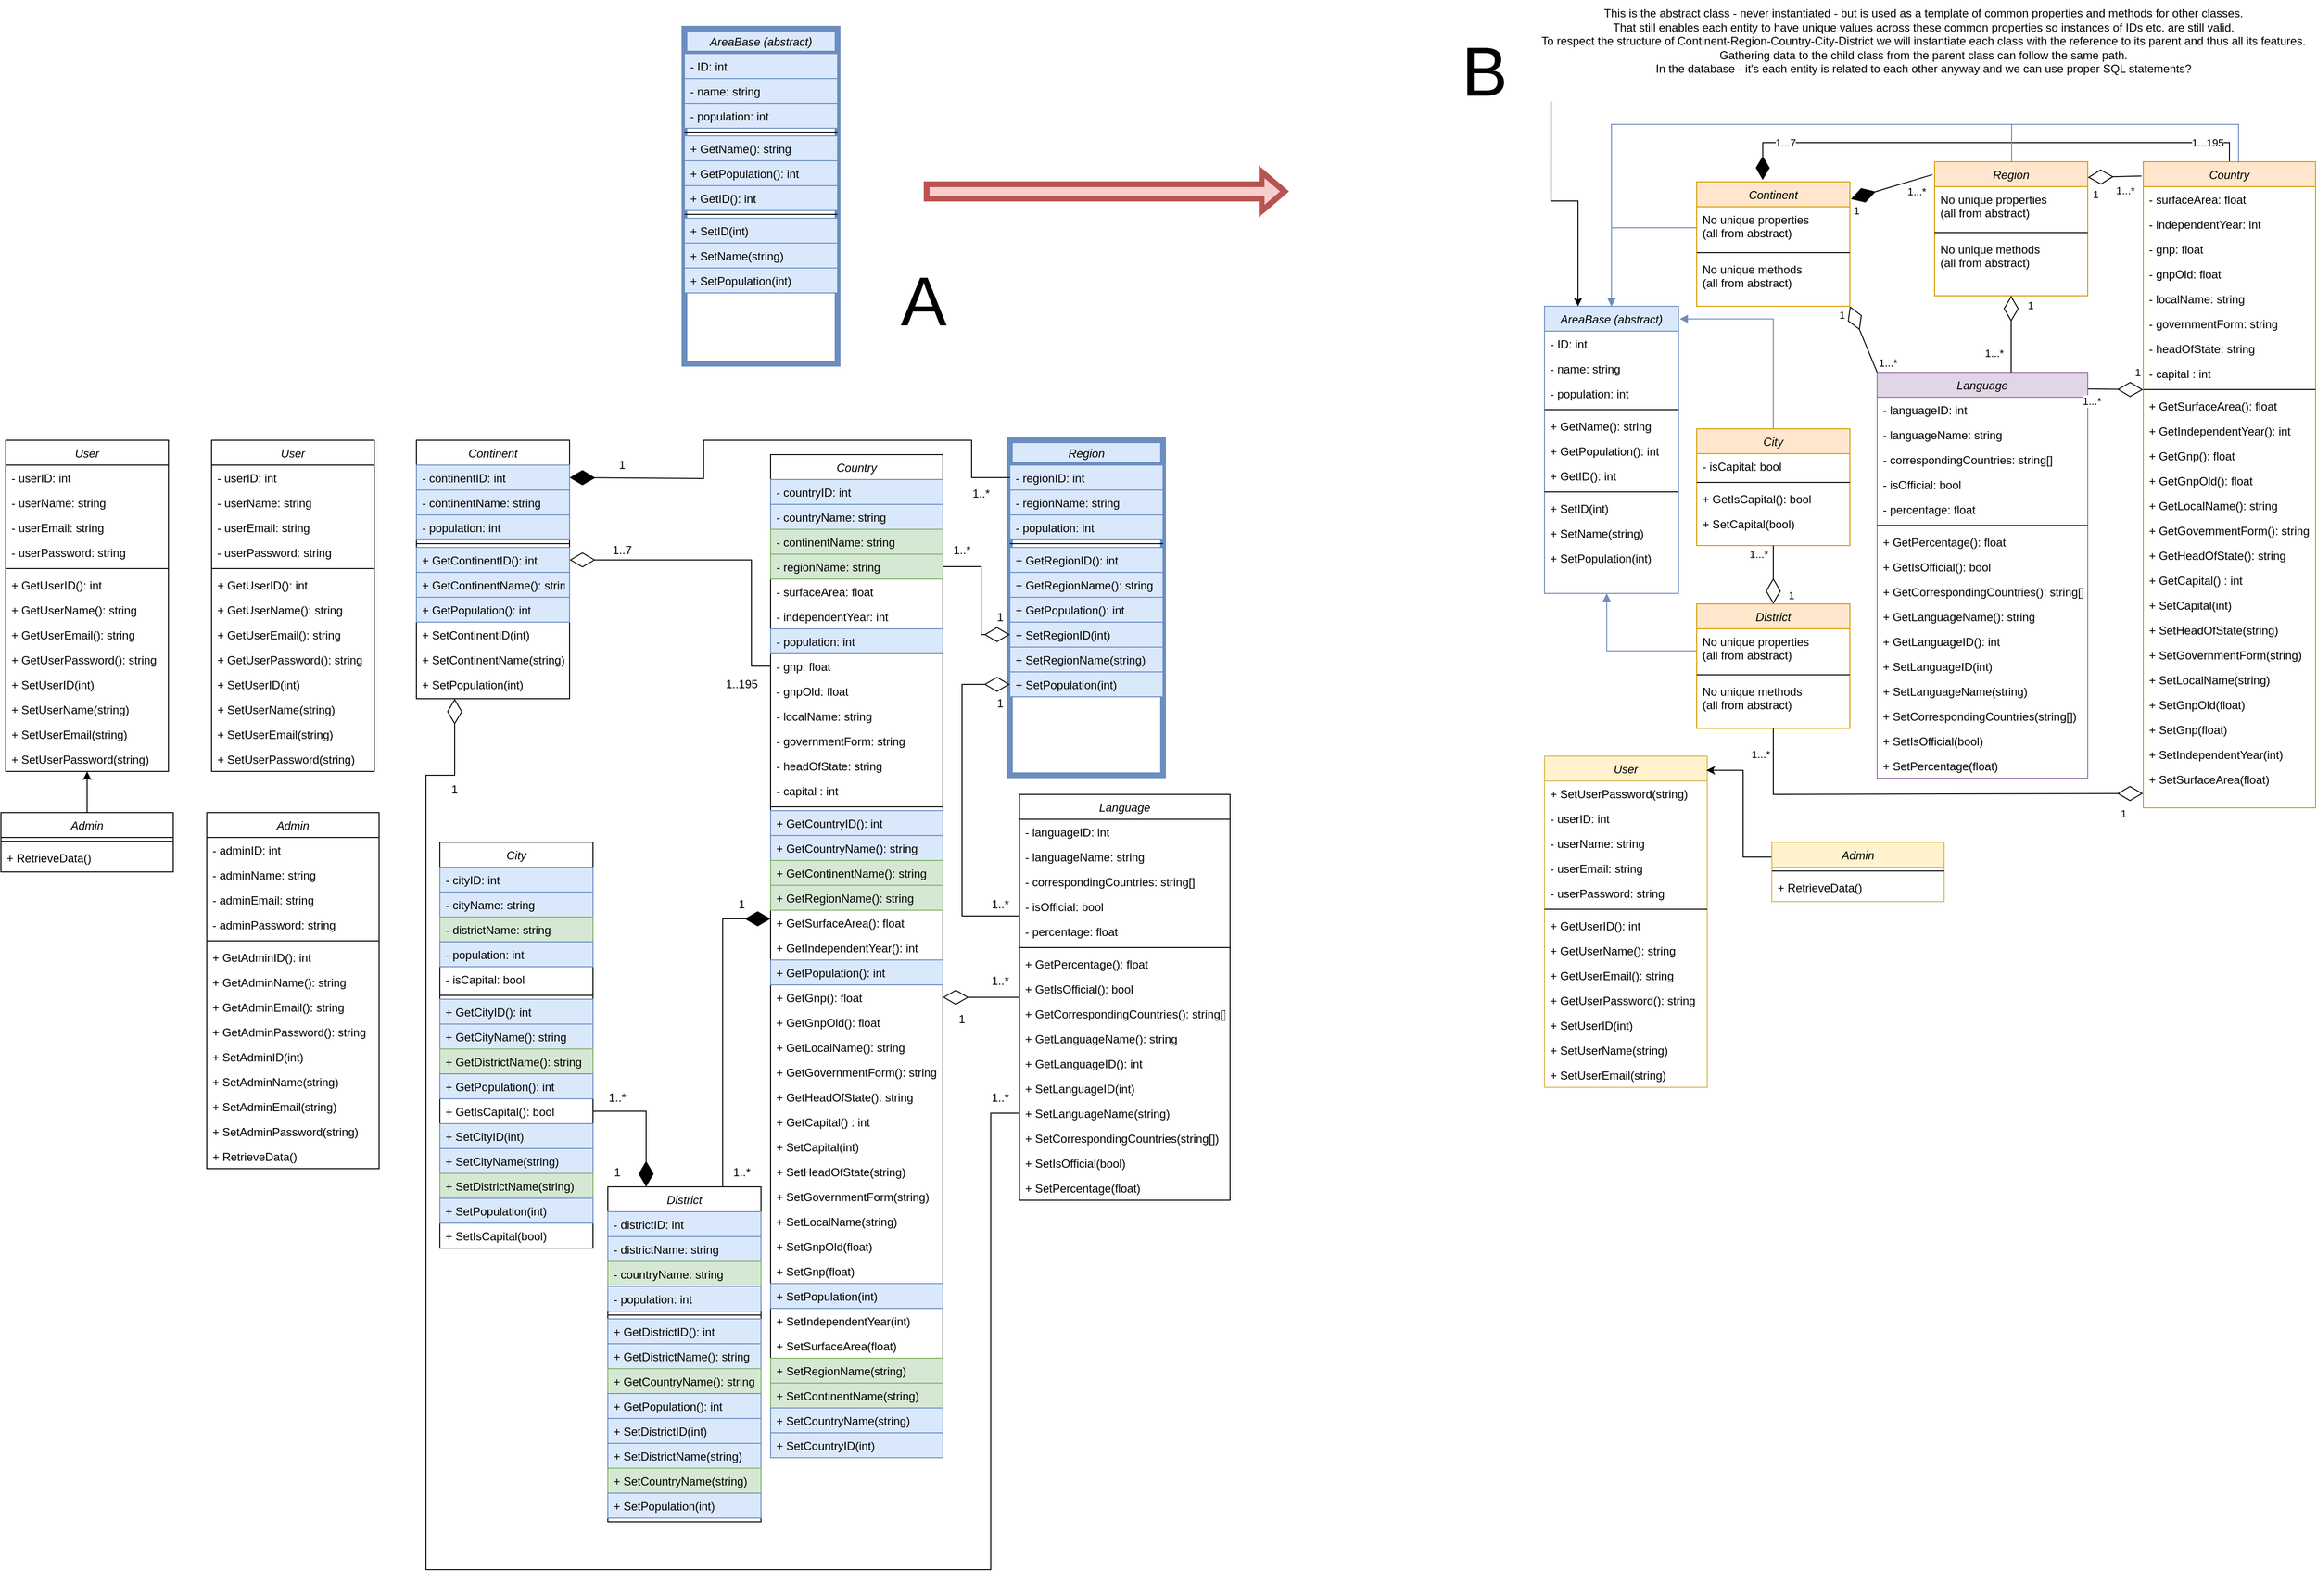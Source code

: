 <mxfile version="24.0.4" type="device">
  <diagram id="C5RBs43oDa-KdzZeNtuy" name="Page-1">
    <mxGraphModel dx="2995" dy="2694" grid="1" gridSize="10" guides="1" tooltips="1" connect="1" arrows="1" fold="1" page="1" pageScale="1" pageWidth="827" pageHeight="1169" math="0" shadow="0">
      <root>
        <mxCell id="WIyWlLk6GJQsqaUBKTNV-0" />
        <mxCell id="WIyWlLk6GJQsqaUBKTNV-1" parent="WIyWlLk6GJQsqaUBKTNV-0" />
        <mxCell id="2PzcWWxZTkM0zo2YVfL2-22" value="1" style="text;html=1;align=center;verticalAlign=middle;whiteSpace=wrap;rounded=0;" parent="WIyWlLk6GJQsqaUBKTNV-1" vertex="1">
          <mxGeometry x="1074" y="-520" width="60" height="30" as="geometry" />
        </mxCell>
        <mxCell id="zkfFHV4jXpPFQw0GAbJ--0" value="City" style="swimlane;fontStyle=2;align=center;verticalAlign=top;childLayout=stackLayout;horizontal=1;startSize=26;horizontalStack=0;resizeParent=1;resizeLast=0;collapsible=1;marginBottom=0;rounded=0;shadow=0;strokeWidth=1;" parent="WIyWlLk6GJQsqaUBKTNV-1" vertex="1">
          <mxGeometry x="518.5" y="-270" width="160" height="424" as="geometry">
            <mxRectangle x="230" y="140" width="160" height="26" as="alternateBounds" />
          </mxGeometry>
        </mxCell>
        <mxCell id="zkfFHV4jXpPFQw0GAbJ--1" value="- cityID: int" style="text;align=left;verticalAlign=top;spacingLeft=4;spacingRight=4;overflow=hidden;rotatable=0;points=[[0,0.5],[1,0.5]];portConstraint=eastwest;fillColor=#dae8fc;strokeColor=#6c8ebf;" parent="zkfFHV4jXpPFQw0GAbJ--0" vertex="1">
          <mxGeometry y="26" width="160" height="26" as="geometry" />
        </mxCell>
        <mxCell id="zkfFHV4jXpPFQw0GAbJ--2" value="- cityName: string" style="text;align=left;verticalAlign=top;spacingLeft=4;spacingRight=4;overflow=hidden;rotatable=0;points=[[0,0.5],[1,0.5]];portConstraint=eastwest;rounded=0;shadow=0;html=0;fillColor=#dae8fc;strokeColor=#6c8ebf;" parent="zkfFHV4jXpPFQw0GAbJ--0" vertex="1">
          <mxGeometry y="52" width="160" height="26" as="geometry" />
        </mxCell>
        <mxCell id="qf8OMFxIHl3fLA0CLU5U-48" value="- districtName: string" style="text;align=left;verticalAlign=top;spacingLeft=4;spacingRight=4;overflow=hidden;rotatable=0;points=[[0,0.5],[1,0.5]];portConstraint=eastwest;rounded=0;shadow=0;html=0;fillColor=#d5e8d4;strokeColor=#82b366;" parent="zkfFHV4jXpPFQw0GAbJ--0" vertex="1">
          <mxGeometry y="78" width="160" height="26" as="geometry" />
        </mxCell>
        <mxCell id="qf8OMFxIHl3fLA0CLU5U-49" value="- population: int" style="text;align=left;verticalAlign=top;spacingLeft=4;spacingRight=4;overflow=hidden;rotatable=0;points=[[0,0.5],[1,0.5]];portConstraint=eastwest;rounded=0;shadow=0;html=0;fillColor=#dae8fc;strokeColor=#6c8ebf;" parent="zkfFHV4jXpPFQw0GAbJ--0" vertex="1">
          <mxGeometry y="104" width="160" height="26" as="geometry" />
        </mxCell>
        <mxCell id="2PzcWWxZTkM0zo2YVfL2-0" value="- isCapital: bool" style="text;align=left;verticalAlign=top;spacingLeft=4;spacingRight=4;overflow=hidden;rotatable=0;points=[[0,0.5],[1,0.5]];portConstraint=eastwest;rounded=0;shadow=0;html=0;" parent="zkfFHV4jXpPFQw0GAbJ--0" vertex="1">
          <mxGeometry y="130" width="160" height="26" as="geometry" />
        </mxCell>
        <mxCell id="zkfFHV4jXpPFQw0GAbJ--4" value="" style="line;html=1;strokeWidth=1;align=left;verticalAlign=middle;spacingTop=-1;spacingLeft=3;spacingRight=3;rotatable=0;labelPosition=right;points=[];portConstraint=eastwest;" parent="zkfFHV4jXpPFQw0GAbJ--0" vertex="1">
          <mxGeometry y="156" width="160" height="8" as="geometry" />
        </mxCell>
        <mxCell id="qf8OMFxIHl3fLA0CLU5U-62" value="+ GetCityID(): int" style="text;align=left;verticalAlign=top;spacingLeft=4;spacingRight=4;overflow=hidden;rotatable=0;points=[[0,0.5],[1,0.5]];portConstraint=eastwest;fillColor=#dae8fc;strokeColor=#6c8ebf;" parent="zkfFHV4jXpPFQw0GAbJ--0" vertex="1">
          <mxGeometry y="164" width="160" height="26" as="geometry" />
        </mxCell>
        <mxCell id="qf8OMFxIHl3fLA0CLU5U-63" value="+ GetCityName(): string" style="text;align=left;verticalAlign=top;spacingLeft=4;spacingRight=4;overflow=hidden;rotatable=0;points=[[0,0.5],[1,0.5]];portConstraint=eastwest;rounded=0;shadow=0;html=0;fillColor=#dae8fc;strokeColor=#6c8ebf;" parent="zkfFHV4jXpPFQw0GAbJ--0" vertex="1">
          <mxGeometry y="190" width="160" height="26" as="geometry" />
        </mxCell>
        <mxCell id="qf8OMFxIHl3fLA0CLU5U-65" value="+ GetDistrictName(): string" style="text;align=left;verticalAlign=top;spacingLeft=4;spacingRight=4;overflow=hidden;rotatable=0;points=[[0,0.5],[1,0.5]];portConstraint=eastwest;rounded=0;shadow=0;html=0;fillColor=#d5e8d4;strokeColor=#82b366;" parent="zkfFHV4jXpPFQw0GAbJ--0" vertex="1">
          <mxGeometry y="216" width="160" height="26" as="geometry" />
        </mxCell>
        <mxCell id="qf8OMFxIHl3fLA0CLU5U-66" value="+ GetPopulation(): int" style="text;align=left;verticalAlign=top;spacingLeft=4;spacingRight=4;overflow=hidden;rotatable=0;points=[[0,0.5],[1,0.5]];portConstraint=eastwest;rounded=0;shadow=0;html=0;fillColor=#dae8fc;strokeColor=#6c8ebf;" parent="zkfFHV4jXpPFQw0GAbJ--0" vertex="1">
          <mxGeometry y="242" width="160" height="26" as="geometry" />
        </mxCell>
        <mxCell id="2PzcWWxZTkM0zo2YVfL2-1" value="+ GetIsCapital(): bool" style="text;align=left;verticalAlign=top;spacingLeft=4;spacingRight=4;overflow=hidden;rotatable=0;points=[[0,0.5],[1,0.5]];portConstraint=eastwest;rounded=0;shadow=0;html=0;" parent="zkfFHV4jXpPFQw0GAbJ--0" vertex="1">
          <mxGeometry y="268" width="160" height="26" as="geometry" />
        </mxCell>
        <mxCell id="qf8OMFxIHl3fLA0CLU5U-67" value="+ SetCityID(int)" style="text;align=left;verticalAlign=top;spacingLeft=4;spacingRight=4;overflow=hidden;rotatable=0;points=[[0,0.5],[1,0.5]];portConstraint=eastwest;fillColor=#dae8fc;strokeColor=#6c8ebf;" parent="zkfFHV4jXpPFQw0GAbJ--0" vertex="1">
          <mxGeometry y="294" width="160" height="26" as="geometry" />
        </mxCell>
        <mxCell id="qf8OMFxIHl3fLA0CLU5U-68" value="+ SetCityName(string)" style="text;align=left;verticalAlign=top;spacingLeft=4;spacingRight=4;overflow=hidden;rotatable=0;points=[[0,0.5],[1,0.5]];portConstraint=eastwest;rounded=0;shadow=0;html=0;fillColor=#dae8fc;strokeColor=#6c8ebf;" parent="zkfFHV4jXpPFQw0GAbJ--0" vertex="1">
          <mxGeometry y="320" width="160" height="26" as="geometry" />
        </mxCell>
        <mxCell id="qf8OMFxIHl3fLA0CLU5U-70" value="+ SetDistrictName(string)" style="text;align=left;verticalAlign=top;spacingLeft=4;spacingRight=4;overflow=hidden;rotatable=0;points=[[0,0.5],[1,0.5]];portConstraint=eastwest;rounded=0;shadow=0;html=0;fillColor=#d5e8d4;strokeColor=#82b366;" parent="zkfFHV4jXpPFQw0GAbJ--0" vertex="1">
          <mxGeometry y="346" width="160" height="26" as="geometry" />
        </mxCell>
        <mxCell id="qf8OMFxIHl3fLA0CLU5U-71" value="+ SetPopulation(int)" style="text;align=left;verticalAlign=top;spacingLeft=4;spacingRight=4;overflow=hidden;rotatable=0;points=[[0,0.5],[1,0.5]];portConstraint=eastwest;rounded=0;shadow=0;html=0;fillColor=#dae8fc;strokeColor=#6c8ebf;" parent="zkfFHV4jXpPFQw0GAbJ--0" vertex="1">
          <mxGeometry y="372" width="160" height="26" as="geometry" />
        </mxCell>
        <mxCell id="2PzcWWxZTkM0zo2YVfL2-2" value="+ SetIsCapital(bool)" style="text;align=left;verticalAlign=top;spacingLeft=4;spacingRight=4;overflow=hidden;rotatable=0;points=[[0,0.5],[1,0.5]];portConstraint=eastwest;rounded=0;shadow=0;html=0;" parent="zkfFHV4jXpPFQw0GAbJ--0" vertex="1">
          <mxGeometry y="398" width="160" height="26" as="geometry" />
        </mxCell>
        <mxCell id="qf8OMFxIHl3fLA0CLU5U-0" value="Country" style="swimlane;fontStyle=2;align=center;verticalAlign=top;childLayout=stackLayout;horizontal=1;startSize=26;horizontalStack=0;resizeParent=1;resizeLast=0;collapsible=1;marginBottom=0;rounded=0;shadow=0;strokeWidth=1;" parent="WIyWlLk6GJQsqaUBKTNV-1" vertex="1">
          <mxGeometry x="864" y="-675" width="180" height="1048" as="geometry">
            <mxRectangle x="230" y="140" width="160" height="26" as="alternateBounds" />
          </mxGeometry>
        </mxCell>
        <mxCell id="L0KODeJEvZMXl7er07WO-45" value="- countryID: int" style="text;align=left;verticalAlign=top;spacingLeft=4;spacingRight=4;overflow=hidden;rotatable=0;points=[[0,0.5],[1,0.5]];portConstraint=eastwest;fillColor=#dae8fc;strokeColor=#6c8ebf;" parent="qf8OMFxIHl3fLA0CLU5U-0" vertex="1">
          <mxGeometry y="26" width="180" height="26" as="geometry" />
        </mxCell>
        <mxCell id="qf8OMFxIHl3fLA0CLU5U-2" value="- countryName: string" style="text;align=left;verticalAlign=top;spacingLeft=4;spacingRight=4;overflow=hidden;rotatable=0;points=[[0,0.5],[1,0.5]];portConstraint=eastwest;rounded=0;shadow=0;html=0;fillColor=#dae8fc;strokeColor=#6c8ebf;" parent="qf8OMFxIHl3fLA0CLU5U-0" vertex="1">
          <mxGeometry y="52" width="180" height="26" as="geometry" />
        </mxCell>
        <mxCell id="qf8OMFxIHl3fLA0CLU5U-30" value="- continentName: string" style="text;align=left;verticalAlign=top;spacingLeft=4;spacingRight=4;overflow=hidden;rotatable=0;points=[[0,0.5],[1,0.5]];portConstraint=eastwest;rounded=0;shadow=0;html=0;fillColor=#d5e8d4;strokeColor=#82b366;" parent="qf8OMFxIHl3fLA0CLU5U-0" vertex="1">
          <mxGeometry y="78" width="180" height="26" as="geometry" />
        </mxCell>
        <mxCell id="qf8OMFxIHl3fLA0CLU5U-31" value="- regionName: string" style="text;align=left;verticalAlign=top;spacingLeft=4;spacingRight=4;overflow=hidden;rotatable=0;points=[[0,0.5],[1,0.5]];portConstraint=eastwest;rounded=0;shadow=0;html=0;fillColor=#d5e8d4;strokeColor=#82b366;" parent="qf8OMFxIHl3fLA0CLU5U-0" vertex="1">
          <mxGeometry y="104" width="180" height="26" as="geometry" />
        </mxCell>
        <mxCell id="qf8OMFxIHl3fLA0CLU5U-32" value="- surfaceArea: float " style="text;align=left;verticalAlign=top;spacingLeft=4;spacingRight=4;overflow=hidden;rotatable=0;points=[[0,0.5],[1,0.5]];portConstraint=eastwest;rounded=0;shadow=0;html=0;" parent="qf8OMFxIHl3fLA0CLU5U-0" vertex="1">
          <mxGeometry y="130" width="180" height="26" as="geometry" />
        </mxCell>
        <mxCell id="qf8OMFxIHl3fLA0CLU5U-39" value="- independentYear: int" style="text;align=left;verticalAlign=top;spacingLeft=4;spacingRight=4;overflow=hidden;rotatable=0;points=[[0,0.5],[1,0.5]];portConstraint=eastwest;rounded=0;shadow=0;html=0;" parent="qf8OMFxIHl3fLA0CLU5U-0" vertex="1">
          <mxGeometry y="156" width="180" height="26" as="geometry" />
        </mxCell>
        <mxCell id="qf8OMFxIHl3fLA0CLU5U-40" value="- population: int" style="text;align=left;verticalAlign=top;spacingLeft=4;spacingRight=4;overflow=hidden;rotatable=0;points=[[0,0.5],[1,0.5]];portConstraint=eastwest;rounded=0;shadow=0;html=0;fillColor=#dae8fc;strokeColor=#6c8ebf;" parent="qf8OMFxIHl3fLA0CLU5U-0" vertex="1">
          <mxGeometry y="182" width="180" height="26" as="geometry" />
        </mxCell>
        <mxCell id="qf8OMFxIHl3fLA0CLU5U-41" value="- gnp: float" style="text;align=left;verticalAlign=top;spacingLeft=4;spacingRight=4;overflow=hidden;rotatable=0;points=[[0,0.5],[1,0.5]];portConstraint=eastwest;rounded=0;shadow=0;html=0;" parent="qf8OMFxIHl3fLA0CLU5U-0" vertex="1">
          <mxGeometry y="208" width="180" height="26" as="geometry" />
        </mxCell>
        <mxCell id="qf8OMFxIHl3fLA0CLU5U-42" value="- gnpOld: float" style="text;align=left;verticalAlign=top;spacingLeft=4;spacingRight=4;overflow=hidden;rotatable=0;points=[[0,0.5],[1,0.5]];portConstraint=eastwest;rounded=0;shadow=0;html=0;" parent="qf8OMFxIHl3fLA0CLU5U-0" vertex="1">
          <mxGeometry y="234" width="180" height="26" as="geometry" />
        </mxCell>
        <mxCell id="qf8OMFxIHl3fLA0CLU5U-43" value="- localName: string" style="text;align=left;verticalAlign=top;spacingLeft=4;spacingRight=4;overflow=hidden;rotatable=0;points=[[0,0.5],[1,0.5]];portConstraint=eastwest;rounded=0;shadow=0;html=0;" parent="qf8OMFxIHl3fLA0CLU5U-0" vertex="1">
          <mxGeometry y="260" width="180" height="26" as="geometry" />
        </mxCell>
        <mxCell id="qf8OMFxIHl3fLA0CLU5U-44" value="- governmentForm: string" style="text;align=left;verticalAlign=top;spacingLeft=4;spacingRight=4;overflow=hidden;rotatable=0;points=[[0,0.5],[1,0.5]];portConstraint=eastwest;rounded=0;shadow=0;html=0;" parent="qf8OMFxIHl3fLA0CLU5U-0" vertex="1">
          <mxGeometry y="286" width="180" height="26" as="geometry" />
        </mxCell>
        <mxCell id="qf8OMFxIHl3fLA0CLU5U-45" value="- headOfState: string" style="text;align=left;verticalAlign=top;spacingLeft=4;spacingRight=4;overflow=hidden;rotatable=0;points=[[0,0.5],[1,0.5]];portConstraint=eastwest;rounded=0;shadow=0;html=0;" parent="qf8OMFxIHl3fLA0CLU5U-0" vertex="1">
          <mxGeometry y="312" width="180" height="26" as="geometry" />
        </mxCell>
        <mxCell id="qf8OMFxIHl3fLA0CLU5U-46" value="- capital : int" style="text;align=left;verticalAlign=top;spacingLeft=4;spacingRight=4;overflow=hidden;rotatable=0;points=[[0,0.5],[1,0.5]];portConstraint=eastwest;rounded=0;shadow=0;html=0;" parent="qf8OMFxIHl3fLA0CLU5U-0" vertex="1">
          <mxGeometry y="338" width="180" height="26" as="geometry" />
        </mxCell>
        <mxCell id="qf8OMFxIHl3fLA0CLU5U-4" value="" style="line;html=1;strokeWidth=1;align=left;verticalAlign=middle;spacingTop=-1;spacingLeft=3;spacingRight=3;rotatable=0;labelPosition=right;points=[];portConstraint=eastwest;" parent="qf8OMFxIHl3fLA0CLU5U-0" vertex="1">
          <mxGeometry y="364" width="180" height="8" as="geometry" />
        </mxCell>
        <mxCell id="qf8OMFxIHl3fLA0CLU5U-89" value="+ GetCountryID(): int" style="text;align=left;verticalAlign=top;spacingLeft=4;spacingRight=4;overflow=hidden;rotatable=0;points=[[0,0.5],[1,0.5]];portConstraint=eastwest;fillColor=#dae8fc;strokeColor=#6c8ebf;" parent="qf8OMFxIHl3fLA0CLU5U-0" vertex="1">
          <mxGeometry y="372" width="180" height="26" as="geometry" />
        </mxCell>
        <mxCell id="qf8OMFxIHl3fLA0CLU5U-90" value="+ GetCountryName(): string" style="text;align=left;verticalAlign=top;spacingLeft=4;spacingRight=4;overflow=hidden;rotatable=0;points=[[0,0.5],[1,0.5]];portConstraint=eastwest;rounded=0;shadow=0;html=0;fillColor=#dae8fc;strokeColor=#6c8ebf;" parent="qf8OMFxIHl3fLA0CLU5U-0" vertex="1">
          <mxGeometry y="398" width="180" height="26" as="geometry" />
        </mxCell>
        <mxCell id="qf8OMFxIHl3fLA0CLU5U-91" value="+ GetContinentName(): string" style="text;align=left;verticalAlign=top;spacingLeft=4;spacingRight=4;overflow=hidden;rotatable=0;points=[[0,0.5],[1,0.5]];portConstraint=eastwest;rounded=0;shadow=0;html=0;fillColor=#d5e8d4;strokeColor=#82b366;" parent="qf8OMFxIHl3fLA0CLU5U-0" vertex="1">
          <mxGeometry y="424" width="180" height="26" as="geometry" />
        </mxCell>
        <mxCell id="qf8OMFxIHl3fLA0CLU5U-92" value="+ GetRegionName(): string" style="text;align=left;verticalAlign=top;spacingLeft=4;spacingRight=4;overflow=hidden;rotatable=0;points=[[0,0.5],[1,0.5]];portConstraint=eastwest;rounded=0;shadow=0;html=0;fillColor=#d5e8d4;strokeColor=#82b366;" parent="qf8OMFxIHl3fLA0CLU5U-0" vertex="1">
          <mxGeometry y="450" width="180" height="26" as="geometry" />
        </mxCell>
        <mxCell id="qf8OMFxIHl3fLA0CLU5U-93" value="+ GetSurfaceArea(): float " style="text;align=left;verticalAlign=top;spacingLeft=4;spacingRight=4;overflow=hidden;rotatable=0;points=[[0,0.5],[1,0.5]];portConstraint=eastwest;rounded=0;shadow=0;html=0;" parent="qf8OMFxIHl3fLA0CLU5U-0" vertex="1">
          <mxGeometry y="476" width="180" height="26" as="geometry" />
        </mxCell>
        <mxCell id="qf8OMFxIHl3fLA0CLU5U-94" value="+ GetIndependentYear(): int" style="text;align=left;verticalAlign=top;spacingLeft=4;spacingRight=4;overflow=hidden;rotatable=0;points=[[0,0.5],[1,0.5]];portConstraint=eastwest;rounded=0;shadow=0;html=0;" parent="qf8OMFxIHl3fLA0CLU5U-0" vertex="1">
          <mxGeometry y="502" width="180" height="26" as="geometry" />
        </mxCell>
        <mxCell id="qf8OMFxIHl3fLA0CLU5U-95" value="+ GetPopulation(): int" style="text;align=left;verticalAlign=top;spacingLeft=4;spacingRight=4;overflow=hidden;rotatable=0;points=[[0,0.5],[1,0.5]];portConstraint=eastwest;rounded=0;shadow=0;html=0;fillColor=#dae8fc;strokeColor=#6c8ebf;" parent="qf8OMFxIHl3fLA0CLU5U-0" vertex="1">
          <mxGeometry y="528" width="180" height="26" as="geometry" />
        </mxCell>
        <mxCell id="qf8OMFxIHl3fLA0CLU5U-96" value="+ GetGnp(): float" style="text;align=left;verticalAlign=top;spacingLeft=4;spacingRight=4;overflow=hidden;rotatable=0;points=[[0,0.5],[1,0.5]];portConstraint=eastwest;rounded=0;shadow=0;html=0;" parent="qf8OMFxIHl3fLA0CLU5U-0" vertex="1">
          <mxGeometry y="554" width="180" height="26" as="geometry" />
        </mxCell>
        <mxCell id="qf8OMFxIHl3fLA0CLU5U-97" value="+ GetGnpOld(): float" style="text;align=left;verticalAlign=top;spacingLeft=4;spacingRight=4;overflow=hidden;rotatable=0;points=[[0,0.5],[1,0.5]];portConstraint=eastwest;rounded=0;shadow=0;html=0;" parent="qf8OMFxIHl3fLA0CLU5U-0" vertex="1">
          <mxGeometry y="580" width="180" height="26" as="geometry" />
        </mxCell>
        <mxCell id="qf8OMFxIHl3fLA0CLU5U-98" value="+ GetLocalName(): string" style="text;align=left;verticalAlign=top;spacingLeft=4;spacingRight=4;overflow=hidden;rotatable=0;points=[[0,0.5],[1,0.5]];portConstraint=eastwest;rounded=0;shadow=0;html=0;" parent="qf8OMFxIHl3fLA0CLU5U-0" vertex="1">
          <mxGeometry y="606" width="180" height="26" as="geometry" />
        </mxCell>
        <mxCell id="qf8OMFxIHl3fLA0CLU5U-99" value="+ GetGovernmentForm(): string" style="text;align=left;verticalAlign=top;spacingLeft=4;spacingRight=4;overflow=hidden;rotatable=0;points=[[0,0.5],[1,0.5]];portConstraint=eastwest;rounded=0;shadow=0;html=0;" parent="qf8OMFxIHl3fLA0CLU5U-0" vertex="1">
          <mxGeometry y="632" width="180" height="26" as="geometry" />
        </mxCell>
        <mxCell id="qf8OMFxIHl3fLA0CLU5U-100" value="+ GetHeadOfState(): string" style="text;align=left;verticalAlign=top;spacingLeft=4;spacingRight=4;overflow=hidden;rotatable=0;points=[[0,0.5],[1,0.5]];portConstraint=eastwest;rounded=0;shadow=0;html=0;" parent="qf8OMFxIHl3fLA0CLU5U-0" vertex="1">
          <mxGeometry y="658" width="180" height="26" as="geometry" />
        </mxCell>
        <mxCell id="qf8OMFxIHl3fLA0CLU5U-101" value="+ GetCapital() : int" style="text;align=left;verticalAlign=top;spacingLeft=4;spacingRight=4;overflow=hidden;rotatable=0;points=[[0,0.5],[1,0.5]];portConstraint=eastwest;rounded=0;shadow=0;html=0;" parent="qf8OMFxIHl3fLA0CLU5U-0" vertex="1">
          <mxGeometry y="684" width="180" height="26" as="geometry" />
        </mxCell>
        <mxCell id="qf8OMFxIHl3fLA0CLU5U-144" value="+ SetCapital(int)" style="text;align=left;verticalAlign=top;spacingLeft=4;spacingRight=4;overflow=hidden;rotatable=0;points=[[0,0.5],[1,0.5]];portConstraint=eastwest;rounded=0;shadow=0;html=0;" parent="qf8OMFxIHl3fLA0CLU5U-0" vertex="1">
          <mxGeometry y="710" width="180" height="26" as="geometry" />
        </mxCell>
        <mxCell id="qf8OMFxIHl3fLA0CLU5U-143" value="+ SetHeadOfState(string)" style="text;align=left;verticalAlign=top;spacingLeft=4;spacingRight=4;overflow=hidden;rotatable=0;points=[[0,0.5],[1,0.5]];portConstraint=eastwest;rounded=0;shadow=0;html=0;" parent="qf8OMFxIHl3fLA0CLU5U-0" vertex="1">
          <mxGeometry y="736" width="180" height="26" as="geometry" />
        </mxCell>
        <mxCell id="qf8OMFxIHl3fLA0CLU5U-142" value="+ SetGovernmentForm(string)" style="text;align=left;verticalAlign=top;spacingLeft=4;spacingRight=4;overflow=hidden;rotatable=0;points=[[0,0.5],[1,0.5]];portConstraint=eastwest;rounded=0;shadow=0;html=0;" parent="qf8OMFxIHl3fLA0CLU5U-0" vertex="1">
          <mxGeometry y="762" width="180" height="26" as="geometry" />
        </mxCell>
        <mxCell id="qf8OMFxIHl3fLA0CLU5U-141" value="+ SetLocalName(string)" style="text;align=left;verticalAlign=top;spacingLeft=4;spacingRight=4;overflow=hidden;rotatable=0;points=[[0,0.5],[1,0.5]];portConstraint=eastwest;rounded=0;shadow=0;html=0;" parent="qf8OMFxIHl3fLA0CLU5U-0" vertex="1">
          <mxGeometry y="788" width="180" height="26" as="geometry" />
        </mxCell>
        <mxCell id="qf8OMFxIHl3fLA0CLU5U-140" value="+ SetGnpOld(float)" style="text;align=left;verticalAlign=top;spacingLeft=4;spacingRight=4;overflow=hidden;rotatable=0;points=[[0,0.5],[1,0.5]];portConstraint=eastwest;rounded=0;shadow=0;html=0;" parent="qf8OMFxIHl3fLA0CLU5U-0" vertex="1">
          <mxGeometry y="814" width="180" height="26" as="geometry" />
        </mxCell>
        <mxCell id="qf8OMFxIHl3fLA0CLU5U-139" value="+ SetGnp(float)" style="text;align=left;verticalAlign=top;spacingLeft=4;spacingRight=4;overflow=hidden;rotatable=0;points=[[0,0.5],[1,0.5]];portConstraint=eastwest;rounded=0;shadow=0;html=0;" parent="qf8OMFxIHl3fLA0CLU5U-0" vertex="1">
          <mxGeometry y="840" width="180" height="26" as="geometry" />
        </mxCell>
        <mxCell id="qf8OMFxIHl3fLA0CLU5U-138" value="+ SetPopulation(int)" style="text;align=left;verticalAlign=top;spacingLeft=4;spacingRight=4;overflow=hidden;rotatable=0;points=[[0,0.5],[1,0.5]];portConstraint=eastwest;rounded=0;shadow=0;html=0;fillColor=#dae8fc;strokeColor=#6c8ebf;" parent="qf8OMFxIHl3fLA0CLU5U-0" vertex="1">
          <mxGeometry y="866" width="180" height="26" as="geometry" />
        </mxCell>
        <mxCell id="qf8OMFxIHl3fLA0CLU5U-137" value="+ SetIndependentYear(int)" style="text;align=left;verticalAlign=top;spacingLeft=4;spacingRight=4;overflow=hidden;rotatable=0;points=[[0,0.5],[1,0.5]];portConstraint=eastwest;rounded=0;shadow=0;html=0;" parent="qf8OMFxIHl3fLA0CLU5U-0" vertex="1">
          <mxGeometry y="892" width="180" height="26" as="geometry" />
        </mxCell>
        <mxCell id="qf8OMFxIHl3fLA0CLU5U-136" value="+ SetSurfaceArea(float) " style="text;align=left;verticalAlign=top;spacingLeft=4;spacingRight=4;overflow=hidden;rotatable=0;points=[[0,0.5],[1,0.5]];portConstraint=eastwest;rounded=0;shadow=0;html=0;" parent="qf8OMFxIHl3fLA0CLU5U-0" vertex="1">
          <mxGeometry y="918" width="180" height="26" as="geometry" />
        </mxCell>
        <mxCell id="qf8OMFxIHl3fLA0CLU5U-135" value="+ SetRegionName(string)" style="text;align=left;verticalAlign=top;spacingLeft=4;spacingRight=4;overflow=hidden;rotatable=0;points=[[0,0.5],[1,0.5]];portConstraint=eastwest;rounded=0;shadow=0;html=0;fillColor=#d5e8d4;strokeColor=#82b366;" parent="qf8OMFxIHl3fLA0CLU5U-0" vertex="1">
          <mxGeometry y="944" width="180" height="26" as="geometry" />
        </mxCell>
        <mxCell id="qf8OMFxIHl3fLA0CLU5U-134" value="+ SetContinentName(string)" style="text;align=left;verticalAlign=top;spacingLeft=4;spacingRight=4;overflow=hidden;rotatable=0;points=[[0,0.5],[1,0.5]];portConstraint=eastwest;rounded=0;shadow=0;html=0;fillColor=#d5e8d4;strokeColor=#82b366;" parent="qf8OMFxIHl3fLA0CLU5U-0" vertex="1">
          <mxGeometry y="970" width="180" height="26" as="geometry" />
        </mxCell>
        <mxCell id="qf8OMFxIHl3fLA0CLU5U-133" value="+ SetCountryName(string)" style="text;align=left;verticalAlign=top;spacingLeft=4;spacingRight=4;overflow=hidden;rotatable=0;points=[[0,0.5],[1,0.5]];portConstraint=eastwest;rounded=0;shadow=0;html=0;fillColor=#dae8fc;strokeColor=#6c8ebf;" parent="qf8OMFxIHl3fLA0CLU5U-0" vertex="1">
          <mxGeometry y="996" width="180" height="26" as="geometry" />
        </mxCell>
        <mxCell id="qf8OMFxIHl3fLA0CLU5U-132" value="+ SetCountryID(int)" style="text;align=left;verticalAlign=top;spacingLeft=4;spacingRight=4;overflow=hidden;rotatable=0;points=[[0,0.5],[1,0.5]];portConstraint=eastwest;fillColor=#dae8fc;strokeColor=#6c8ebf;" parent="qf8OMFxIHl3fLA0CLU5U-0" vertex="1">
          <mxGeometry y="1022" width="180" height="26" as="geometry" />
        </mxCell>
        <mxCell id="qf8OMFxIHl3fLA0CLU5U-18" value="Language" style="swimlane;fontStyle=2;align=center;verticalAlign=top;childLayout=stackLayout;horizontal=1;startSize=26;horizontalStack=0;resizeParent=1;resizeLast=0;collapsible=1;marginBottom=0;rounded=0;shadow=0;strokeWidth=1;" parent="WIyWlLk6GJQsqaUBKTNV-1" vertex="1">
          <mxGeometry x="1124" y="-320" width="220" height="424" as="geometry">
            <mxRectangle x="540" y="198" width="160" height="26" as="alternateBounds" />
          </mxGeometry>
        </mxCell>
        <mxCell id="qf8OMFxIHl3fLA0CLU5U-19" value="- languageID: int" style="text;align=left;verticalAlign=top;spacingLeft=4;spacingRight=4;overflow=hidden;rotatable=0;points=[[0,0.5],[1,0.5]];portConstraint=eastwest;" parent="qf8OMFxIHl3fLA0CLU5U-18" vertex="1">
          <mxGeometry y="26" width="220" height="26" as="geometry" />
        </mxCell>
        <mxCell id="qf8OMFxIHl3fLA0CLU5U-20" value="- languageName: string" style="text;align=left;verticalAlign=top;spacingLeft=4;spacingRight=4;overflow=hidden;rotatable=0;points=[[0,0.5],[1,0.5]];portConstraint=eastwest;rounded=0;shadow=0;html=0;" parent="qf8OMFxIHl3fLA0CLU5U-18" vertex="1">
          <mxGeometry y="52" width="220" height="26" as="geometry" />
        </mxCell>
        <mxCell id="qf8OMFxIHl3fLA0CLU5U-21" value="- correspondingCountries: string[]" style="text;align=left;verticalAlign=top;spacingLeft=4;spacingRight=4;overflow=hidden;rotatable=0;points=[[0,0.5],[1,0.5]];portConstraint=eastwest;rounded=0;shadow=0;html=0;" parent="qf8OMFxIHl3fLA0CLU5U-18" vertex="1">
          <mxGeometry y="78" width="220" height="26" as="geometry" />
        </mxCell>
        <mxCell id="qf8OMFxIHl3fLA0CLU5U-50" value="- isOfficial: bool" style="text;align=left;verticalAlign=top;spacingLeft=4;spacingRight=4;overflow=hidden;rotatable=0;points=[[0,0.5],[1,0.5]];portConstraint=eastwest;rounded=0;shadow=0;html=0;" parent="qf8OMFxIHl3fLA0CLU5U-18" vertex="1">
          <mxGeometry y="104" width="220" height="26" as="geometry" />
        </mxCell>
        <mxCell id="qf8OMFxIHl3fLA0CLU5U-51" value="- percentage: float" style="text;align=left;verticalAlign=top;spacingLeft=4;spacingRight=4;overflow=hidden;rotatable=0;points=[[0,0.5],[1,0.5]];portConstraint=eastwest;rounded=0;shadow=0;html=0;" parent="qf8OMFxIHl3fLA0CLU5U-18" vertex="1">
          <mxGeometry y="130" width="220" height="26" as="geometry" />
        </mxCell>
        <mxCell id="qf8OMFxIHl3fLA0CLU5U-22" value="" style="line;html=1;strokeWidth=1;align=left;verticalAlign=middle;spacingTop=-1;spacingLeft=3;spacingRight=3;rotatable=0;labelPosition=right;points=[];portConstraint=eastwest;" parent="qf8OMFxIHl3fLA0CLU5U-18" vertex="1">
          <mxGeometry y="156" width="220" height="8" as="geometry" />
        </mxCell>
        <mxCell id="qf8OMFxIHl3fLA0CLU5U-171" value="+ GetPercentage(): float" style="text;align=left;verticalAlign=top;spacingLeft=4;spacingRight=4;overflow=hidden;rotatable=0;points=[[0,0.5],[1,0.5]];portConstraint=eastwest;rounded=0;shadow=0;html=0;" parent="qf8OMFxIHl3fLA0CLU5U-18" vertex="1">
          <mxGeometry y="164" width="220" height="26" as="geometry" />
        </mxCell>
        <mxCell id="qf8OMFxIHl3fLA0CLU5U-170" value="+ GetIsOfficial(): bool" style="text;align=left;verticalAlign=top;spacingLeft=4;spacingRight=4;overflow=hidden;rotatable=0;points=[[0,0.5],[1,0.5]];portConstraint=eastwest;rounded=0;shadow=0;html=0;" parent="qf8OMFxIHl3fLA0CLU5U-18" vertex="1">
          <mxGeometry y="190" width="220" height="26" as="geometry" />
        </mxCell>
        <mxCell id="qf8OMFxIHl3fLA0CLU5U-169" value="+ GetCorrespondingCountries(): string[]" style="text;align=left;verticalAlign=top;spacingLeft=4;spacingRight=4;overflow=hidden;rotatable=0;points=[[0,0.5],[1,0.5]];portConstraint=eastwest;rounded=0;shadow=0;html=0;" parent="qf8OMFxIHl3fLA0CLU5U-18" vertex="1">
          <mxGeometry y="216" width="220" height="26" as="geometry" />
        </mxCell>
        <mxCell id="qf8OMFxIHl3fLA0CLU5U-168" value="+ GetLanguageName(): string" style="text;align=left;verticalAlign=top;spacingLeft=4;spacingRight=4;overflow=hidden;rotatable=0;points=[[0,0.5],[1,0.5]];portConstraint=eastwest;rounded=0;shadow=0;html=0;" parent="qf8OMFxIHl3fLA0CLU5U-18" vertex="1">
          <mxGeometry y="242" width="220" height="26" as="geometry" />
        </mxCell>
        <mxCell id="qf8OMFxIHl3fLA0CLU5U-167" value="+ GetLanguageID(): int" style="text;align=left;verticalAlign=top;spacingLeft=4;spacingRight=4;overflow=hidden;rotatable=0;points=[[0,0.5],[1,0.5]];portConstraint=eastwest;" parent="qf8OMFxIHl3fLA0CLU5U-18" vertex="1">
          <mxGeometry y="268" width="220" height="26" as="geometry" />
        </mxCell>
        <mxCell id="qf8OMFxIHl3fLA0CLU5U-183" value="+ SetLanguageID(int)" style="text;align=left;verticalAlign=top;spacingLeft=4;spacingRight=4;overflow=hidden;rotatable=0;points=[[0,0.5],[1,0.5]];portConstraint=eastwest;" parent="qf8OMFxIHl3fLA0CLU5U-18" vertex="1">
          <mxGeometry y="294" width="220" height="26" as="geometry" />
        </mxCell>
        <mxCell id="qf8OMFxIHl3fLA0CLU5U-182" value="+ SetLanguageName(string)" style="text;align=left;verticalAlign=top;spacingLeft=4;spacingRight=4;overflow=hidden;rotatable=0;points=[[0,0.5],[1,0.5]];portConstraint=eastwest;rounded=0;shadow=0;html=0;" parent="qf8OMFxIHl3fLA0CLU5U-18" vertex="1">
          <mxGeometry y="320" width="220" height="26" as="geometry" />
        </mxCell>
        <mxCell id="qf8OMFxIHl3fLA0CLU5U-181" value="+ SetCorrespondingCountries(string[])" style="text;align=left;verticalAlign=top;spacingLeft=4;spacingRight=4;overflow=hidden;rotatable=0;points=[[0,0.5],[1,0.5]];portConstraint=eastwest;rounded=0;shadow=0;html=0;" parent="qf8OMFxIHl3fLA0CLU5U-18" vertex="1">
          <mxGeometry y="346" width="220" height="26" as="geometry" />
        </mxCell>
        <mxCell id="qf8OMFxIHl3fLA0CLU5U-180" value="+ SetIsOfficial(bool)" style="text;align=left;verticalAlign=top;spacingLeft=4;spacingRight=4;overflow=hidden;rotatable=0;points=[[0,0.5],[1,0.5]];portConstraint=eastwest;rounded=0;shadow=0;html=0;" parent="qf8OMFxIHl3fLA0CLU5U-18" vertex="1">
          <mxGeometry y="372" width="220" height="26" as="geometry" />
        </mxCell>
        <mxCell id="qf8OMFxIHl3fLA0CLU5U-179" value="+ SetPercentage(float)" style="text;align=left;verticalAlign=top;spacingLeft=4;spacingRight=4;overflow=hidden;rotatable=0;points=[[0,0.5],[1,0.5]];portConstraint=eastwest;rounded=0;shadow=0;html=0;" parent="qf8OMFxIHl3fLA0CLU5U-18" vertex="1">
          <mxGeometry y="398" width="220" height="26" as="geometry" />
        </mxCell>
        <mxCell id="qf8OMFxIHl3fLA0CLU5U-147" value="District" style="swimlane;fontStyle=2;align=center;verticalAlign=top;childLayout=stackLayout;horizontal=1;startSize=26;horizontalStack=0;resizeParent=1;resizeLast=0;collapsible=1;marginBottom=0;rounded=0;shadow=0;strokeWidth=1;" parent="WIyWlLk6GJQsqaUBKTNV-1" vertex="1">
          <mxGeometry x="694" y="90" width="160" height="350" as="geometry">
            <mxRectangle x="230" y="140" width="160" height="26" as="alternateBounds" />
          </mxGeometry>
        </mxCell>
        <mxCell id="qf8OMFxIHl3fLA0CLU5U-148" value="- districtID: int" style="text;align=left;verticalAlign=top;spacingLeft=4;spacingRight=4;overflow=hidden;rotatable=0;points=[[0,0.5],[1,0.5]];portConstraint=eastwest;fillColor=#dae8fc;strokeColor=#6c8ebf;" parent="qf8OMFxIHl3fLA0CLU5U-147" vertex="1">
          <mxGeometry y="26" width="160" height="26" as="geometry" />
        </mxCell>
        <mxCell id="qf8OMFxIHl3fLA0CLU5U-149" value="- districtName: string" style="text;align=left;verticalAlign=top;spacingLeft=4;spacingRight=4;overflow=hidden;rotatable=0;points=[[0,0.5],[1,0.5]];portConstraint=eastwest;rounded=0;shadow=0;html=0;fillColor=#dae8fc;strokeColor=#6c8ebf;" parent="qf8OMFxIHl3fLA0CLU5U-147" vertex="1">
          <mxGeometry y="52" width="160" height="26" as="geometry" />
        </mxCell>
        <mxCell id="qf8OMFxIHl3fLA0CLU5U-150" value="- countryName: string" style="text;align=left;verticalAlign=top;spacingLeft=4;spacingRight=4;overflow=hidden;rotatable=0;points=[[0,0.5],[1,0.5]];portConstraint=eastwest;rounded=0;shadow=0;html=0;fillColor=#d5e8d4;strokeColor=#82b366;" parent="qf8OMFxIHl3fLA0CLU5U-147" vertex="1">
          <mxGeometry y="78" width="160" height="26" as="geometry" />
        </mxCell>
        <mxCell id="qf8OMFxIHl3fLA0CLU5U-151" value="- population: int" style="text;align=left;verticalAlign=top;spacingLeft=4;spacingRight=4;overflow=hidden;rotatable=0;points=[[0,0.5],[1,0.5]];portConstraint=eastwest;rounded=0;shadow=0;html=0;fillColor=#dae8fc;strokeColor=#6c8ebf;" parent="qf8OMFxIHl3fLA0CLU5U-147" vertex="1">
          <mxGeometry y="104" width="160" height="26" as="geometry" />
        </mxCell>
        <mxCell id="qf8OMFxIHl3fLA0CLU5U-152" value="" style="line;html=1;strokeWidth=1;align=left;verticalAlign=middle;spacingTop=-1;spacingLeft=3;spacingRight=3;rotatable=0;labelPosition=right;points=[];portConstraint=eastwest;" parent="qf8OMFxIHl3fLA0CLU5U-147" vertex="1">
          <mxGeometry y="130" width="160" height="8" as="geometry" />
        </mxCell>
        <mxCell id="qf8OMFxIHl3fLA0CLU5U-153" value="+ GetDistrictID(): int" style="text;align=left;verticalAlign=top;spacingLeft=4;spacingRight=4;overflow=hidden;rotatable=0;points=[[0,0.5],[1,0.5]];portConstraint=eastwest;fillColor=#dae8fc;strokeColor=#6c8ebf;" parent="qf8OMFxIHl3fLA0CLU5U-147" vertex="1">
          <mxGeometry y="138" width="160" height="26" as="geometry" />
        </mxCell>
        <mxCell id="qf8OMFxIHl3fLA0CLU5U-154" value="+ GetDistrictName(): string" style="text;align=left;verticalAlign=top;spacingLeft=4;spacingRight=4;overflow=hidden;rotatable=0;points=[[0,0.5],[1,0.5]];portConstraint=eastwest;rounded=0;shadow=0;html=0;fillColor=#dae8fc;strokeColor=#6c8ebf;" parent="qf8OMFxIHl3fLA0CLU5U-147" vertex="1">
          <mxGeometry y="164" width="160" height="26" as="geometry" />
        </mxCell>
        <mxCell id="qf8OMFxIHl3fLA0CLU5U-155" value="+ GetCountryName(): string" style="text;align=left;verticalAlign=top;spacingLeft=4;spacingRight=4;overflow=hidden;rotatable=0;points=[[0,0.5],[1,0.5]];portConstraint=eastwest;rounded=0;shadow=0;html=0;fillColor=#d5e8d4;strokeColor=#82b366;" parent="qf8OMFxIHl3fLA0CLU5U-147" vertex="1">
          <mxGeometry y="190" width="160" height="26" as="geometry" />
        </mxCell>
        <mxCell id="qf8OMFxIHl3fLA0CLU5U-156" value="+ GetPopulation(): int" style="text;align=left;verticalAlign=top;spacingLeft=4;spacingRight=4;overflow=hidden;rotatable=0;points=[[0,0.5],[1,0.5]];portConstraint=eastwest;rounded=0;shadow=0;html=0;fillColor=#dae8fc;strokeColor=#6c8ebf;" parent="qf8OMFxIHl3fLA0CLU5U-147" vertex="1">
          <mxGeometry y="216" width="160" height="26" as="geometry" />
        </mxCell>
        <mxCell id="qf8OMFxIHl3fLA0CLU5U-157" value="+ SetDistrictID(int)" style="text;align=left;verticalAlign=top;spacingLeft=4;spacingRight=4;overflow=hidden;rotatable=0;points=[[0,0.5],[1,0.5]];portConstraint=eastwest;fillColor=#dae8fc;strokeColor=#6c8ebf;" parent="qf8OMFxIHl3fLA0CLU5U-147" vertex="1">
          <mxGeometry y="242" width="160" height="26" as="geometry" />
        </mxCell>
        <mxCell id="qf8OMFxIHl3fLA0CLU5U-158" value="+ SetDistrictName(string)" style="text;align=left;verticalAlign=top;spacingLeft=4;spacingRight=4;overflow=hidden;rotatable=0;points=[[0,0.5],[1,0.5]];portConstraint=eastwest;rounded=0;shadow=0;html=0;fillColor=#dae8fc;strokeColor=#6c8ebf;" parent="qf8OMFxIHl3fLA0CLU5U-147" vertex="1">
          <mxGeometry y="268" width="160" height="26" as="geometry" />
        </mxCell>
        <mxCell id="qf8OMFxIHl3fLA0CLU5U-159" value="+ SetCountryName(string)" style="text;align=left;verticalAlign=top;spacingLeft=4;spacingRight=4;overflow=hidden;rotatable=0;points=[[0,0.5],[1,0.5]];portConstraint=eastwest;rounded=0;shadow=0;html=0;fillColor=#d5e8d4;strokeColor=#82b366;" parent="qf8OMFxIHl3fLA0CLU5U-147" vertex="1">
          <mxGeometry y="294" width="160" height="26" as="geometry" />
        </mxCell>
        <mxCell id="qf8OMFxIHl3fLA0CLU5U-160" value="+ SetPopulation(int)" style="text;align=left;verticalAlign=top;spacingLeft=4;spacingRight=4;overflow=hidden;rotatable=0;points=[[0,0.5],[1,0.5]];portConstraint=eastwest;rounded=0;shadow=0;html=0;fillColor=#dae8fc;strokeColor=#6c8ebf;" parent="qf8OMFxIHl3fLA0CLU5U-147" vertex="1">
          <mxGeometry y="320" width="160" height="26" as="geometry" />
        </mxCell>
        <mxCell id="qf8OMFxIHl3fLA0CLU5U-186" value="" style="endArrow=diamondThin;endFill=0;endSize=24;html=1;rounded=0;entryX=1;entryY=0.5;entryDx=0;entryDy=0;exitX=0;exitY=0.5;exitDx=0;exitDy=0;" parent="WIyWlLk6GJQsqaUBKTNV-1" source="qf8OMFxIHl3fLA0CLU5U-41" target="L0KODeJEvZMXl7er07WO-54" edge="1">
          <mxGeometry width="160" relative="1" as="geometry">
            <mxPoint x="834" y="-420" as="sourcePoint" />
            <mxPoint x="714" y="-630" as="targetPoint" />
            <Array as="points">
              <mxPoint x="844" y="-454" />
              <mxPoint x="844" y="-565" />
            </Array>
          </mxGeometry>
        </mxCell>
        <mxCell id="qf8OMFxIHl3fLA0CLU5U-188" value="" style="endArrow=diamondThin;endFill=1;endSize=24;html=1;rounded=0;entryX=0.25;entryY=0;entryDx=0;entryDy=0;exitX=1;exitY=0.5;exitDx=0;exitDy=0;" parent="WIyWlLk6GJQsqaUBKTNV-1" source="2PzcWWxZTkM0zo2YVfL2-1" target="qf8OMFxIHl3fLA0CLU5U-147" edge="1">
          <mxGeometry width="160" relative="1" as="geometry">
            <mxPoint x="684" y="20" as="sourcePoint" />
            <mxPoint x="684" y="-330" as="targetPoint" />
            <Array as="points">
              <mxPoint x="734" y="11" />
            </Array>
          </mxGeometry>
        </mxCell>
        <mxCell id="qf8OMFxIHl3fLA0CLU5U-192" value="" style="endArrow=diamondThin;endFill=0;endSize=24;html=1;rounded=0;exitX=0;exitY=0.5;exitDx=0;exitDy=0;entryX=1;entryY=0.5;entryDx=0;entryDy=0;" parent="WIyWlLk6GJQsqaUBKTNV-1" source="qf8OMFxIHl3fLA0CLU5U-18" target="qf8OMFxIHl3fLA0CLU5U-96" edge="1">
          <mxGeometry width="160" relative="1" as="geometry">
            <mxPoint x="1094" y="-110" as="sourcePoint" />
            <mxPoint x="1084" y="-140" as="targetPoint" />
            <Array as="points" />
          </mxGeometry>
        </mxCell>
        <mxCell id="qf8OMFxIHl3fLA0CLU5U-194" value="1..7" style="text;html=1;align=center;verticalAlign=middle;whiteSpace=wrap;rounded=0;" parent="WIyWlLk6GJQsqaUBKTNV-1" vertex="1">
          <mxGeometry x="678.5" y="-590" width="60" height="30" as="geometry" />
        </mxCell>
        <mxCell id="qf8OMFxIHl3fLA0CLU5U-195" value="1" style="text;html=1;align=center;verticalAlign=middle;whiteSpace=wrap;rounded=0;" parent="WIyWlLk6GJQsqaUBKTNV-1" vertex="1">
          <mxGeometry x="674" y="60" width="60" height="30" as="geometry" />
        </mxCell>
        <mxCell id="qf8OMFxIHl3fLA0CLU5U-197" value="1..*" style="text;html=1;align=center;verticalAlign=middle;whiteSpace=wrap;rounded=0;" parent="WIyWlLk6GJQsqaUBKTNV-1" vertex="1">
          <mxGeometry x="674" y="-18" width="60" height="30" as="geometry" />
        </mxCell>
        <mxCell id="qf8OMFxIHl3fLA0CLU5U-198" value="1..195" style="text;html=1;align=center;verticalAlign=middle;whiteSpace=wrap;rounded=0;" parent="WIyWlLk6GJQsqaUBKTNV-1" vertex="1">
          <mxGeometry x="804" y="-450" width="60" height="30" as="geometry" />
        </mxCell>
        <mxCell id="qf8OMFxIHl3fLA0CLU5U-199" value="" style="endArrow=diamondThin;endFill=1;endSize=24;html=1;rounded=0;exitX=0.75;exitY=0;exitDx=0;exitDy=0;entryX=1;entryY=1;entryDx=0;entryDy=0;" parent="WIyWlLk6GJQsqaUBKTNV-1" source="qf8OMFxIHl3fLA0CLU5U-147" target="qf8OMFxIHl3fLA0CLU5U-204" edge="1">
          <mxGeometry width="160" relative="1" as="geometry">
            <mxPoint x="684" y="-315" as="sourcePoint" />
            <mxPoint x="834" y="-350" as="targetPoint" />
            <Array as="points">
              <mxPoint x="814" y="-127" />
              <mxPoint x="814" y="-190" />
            </Array>
          </mxGeometry>
        </mxCell>
        <mxCell id="qf8OMFxIHl3fLA0CLU5U-200" value="1..*" style="text;html=1;align=center;verticalAlign=middle;whiteSpace=wrap;rounded=0;" parent="WIyWlLk6GJQsqaUBKTNV-1" vertex="1">
          <mxGeometry x="1074" y="-140" width="60" height="30" as="geometry" />
        </mxCell>
        <mxCell id="qf8OMFxIHl3fLA0CLU5U-201" value="1" style="text;html=1;align=center;verticalAlign=middle;whiteSpace=wrap;rounded=0;" parent="WIyWlLk6GJQsqaUBKTNV-1" vertex="1">
          <mxGeometry x="1034" y="-100" width="60" height="30" as="geometry" />
        </mxCell>
        <mxCell id="qf8OMFxIHl3fLA0CLU5U-204" value="1" style="text;html=1;align=center;verticalAlign=middle;whiteSpace=wrap;rounded=0;" parent="WIyWlLk6GJQsqaUBKTNV-1" vertex="1">
          <mxGeometry x="804" y="-220" width="60" height="30" as="geometry" />
        </mxCell>
        <mxCell id="qf8OMFxIHl3fLA0CLU5U-205" value="1..*" style="text;html=1;align=center;verticalAlign=middle;whiteSpace=wrap;rounded=0;" parent="WIyWlLk6GJQsqaUBKTNV-1" vertex="1">
          <mxGeometry x="804" y="60" width="60" height="30" as="geometry" />
        </mxCell>
        <mxCell id="2PzcWWxZTkM0zo2YVfL2-3" value="Region" style="swimlane;fontStyle=2;align=center;verticalAlign=top;childLayout=stackLayout;horizontal=1;startSize=26;horizontalStack=0;resizeParent=1;resizeLast=0;collapsible=1;marginBottom=0;rounded=0;shadow=0;strokeWidth=6;fillColor=#dae8fc;strokeColor=#6c8ebf;" parent="WIyWlLk6GJQsqaUBKTNV-1" vertex="1">
          <mxGeometry x="1114" y="-690" width="160" height="350" as="geometry">
            <mxRectangle x="230" y="140" width="160" height="26" as="alternateBounds" />
          </mxGeometry>
        </mxCell>
        <mxCell id="2PzcWWxZTkM0zo2YVfL2-4" value="- regionID: int" style="text;align=left;verticalAlign=top;spacingLeft=4;spacingRight=4;overflow=hidden;rotatable=0;points=[[0,0.5],[1,0.5]];portConstraint=eastwest;fillColor=#dae8fc;strokeColor=#6c8ebf;" parent="2PzcWWxZTkM0zo2YVfL2-3" vertex="1">
          <mxGeometry y="26" width="160" height="26" as="geometry" />
        </mxCell>
        <mxCell id="2PzcWWxZTkM0zo2YVfL2-5" value="- regionName: string" style="text;align=left;verticalAlign=top;spacingLeft=4;spacingRight=4;overflow=hidden;rotatable=0;points=[[0,0.5],[1,0.5]];portConstraint=eastwest;rounded=0;shadow=0;html=0;fillColor=#dae8fc;strokeColor=#6c8ebf;" parent="2PzcWWxZTkM0zo2YVfL2-3" vertex="1">
          <mxGeometry y="52" width="160" height="26" as="geometry" />
        </mxCell>
        <mxCell id="2PzcWWxZTkM0zo2YVfL2-7" value="- population: int" style="text;align=left;verticalAlign=top;spacingLeft=4;spacingRight=4;overflow=hidden;rotatable=0;points=[[0,0.5],[1,0.5]];portConstraint=eastwest;rounded=0;shadow=0;html=0;fillColor=#dae8fc;strokeColor=#6c8ebf;" parent="2PzcWWxZTkM0zo2YVfL2-3" vertex="1">
          <mxGeometry y="78" width="160" height="26" as="geometry" />
        </mxCell>
        <mxCell id="2PzcWWxZTkM0zo2YVfL2-8" value="" style="line;html=1;strokeWidth=1;align=left;verticalAlign=middle;spacingTop=-1;spacingLeft=3;spacingRight=3;rotatable=0;labelPosition=right;points=[];portConstraint=eastwest;" parent="2PzcWWxZTkM0zo2YVfL2-3" vertex="1">
          <mxGeometry y="104" width="160" height="8" as="geometry" />
        </mxCell>
        <mxCell id="2PzcWWxZTkM0zo2YVfL2-9" value="+ GetRegionID(): int" style="text;align=left;verticalAlign=top;spacingLeft=4;spacingRight=4;overflow=hidden;rotatable=0;points=[[0,0.5],[1,0.5]];portConstraint=eastwest;fillColor=#dae8fc;strokeColor=#6c8ebf;" parent="2PzcWWxZTkM0zo2YVfL2-3" vertex="1">
          <mxGeometry y="112" width="160" height="26" as="geometry" />
        </mxCell>
        <mxCell id="2PzcWWxZTkM0zo2YVfL2-10" value="+ GetRegionName(): string" style="text;align=left;verticalAlign=top;spacingLeft=4;spacingRight=4;overflow=hidden;rotatable=0;points=[[0,0.5],[1,0.5]];portConstraint=eastwest;rounded=0;shadow=0;html=0;fillColor=#dae8fc;strokeColor=#6c8ebf;" parent="2PzcWWxZTkM0zo2YVfL2-3" vertex="1">
          <mxGeometry y="138" width="160" height="26" as="geometry" />
        </mxCell>
        <mxCell id="2PzcWWxZTkM0zo2YVfL2-12" value="+ GetPopulation(): int" style="text;align=left;verticalAlign=top;spacingLeft=4;spacingRight=4;overflow=hidden;rotatable=0;points=[[0,0.5],[1,0.5]];portConstraint=eastwest;rounded=0;shadow=0;html=0;fillColor=#dae8fc;strokeColor=#6c8ebf;" parent="2PzcWWxZTkM0zo2YVfL2-3" vertex="1">
          <mxGeometry y="164" width="160" height="26" as="geometry" />
        </mxCell>
        <mxCell id="2PzcWWxZTkM0zo2YVfL2-13" value="+ SetRegionID(int)" style="text;align=left;verticalAlign=top;spacingLeft=4;spacingRight=4;overflow=hidden;rotatable=0;points=[[0,0.5],[1,0.5]];portConstraint=eastwest;fillColor=#dae8fc;strokeColor=#6c8ebf;" parent="2PzcWWxZTkM0zo2YVfL2-3" vertex="1">
          <mxGeometry y="190" width="160" height="26" as="geometry" />
        </mxCell>
        <mxCell id="2PzcWWxZTkM0zo2YVfL2-14" value="+ SetRegionName(string)" style="text;align=left;verticalAlign=top;spacingLeft=4;spacingRight=4;overflow=hidden;rotatable=0;points=[[0,0.5],[1,0.5]];portConstraint=eastwest;rounded=0;shadow=0;html=0;fillColor=#dae8fc;strokeColor=#6c8ebf;" parent="2PzcWWxZTkM0zo2YVfL2-3" vertex="1">
          <mxGeometry y="216" width="160" height="26" as="geometry" />
        </mxCell>
        <mxCell id="2PzcWWxZTkM0zo2YVfL2-16" value="+ SetPopulation(int)" style="text;align=left;verticalAlign=top;spacingLeft=4;spacingRight=4;overflow=hidden;rotatable=0;points=[[0,0.5],[1,0.5]];portConstraint=eastwest;rounded=0;shadow=0;html=0;fillColor=#dae8fc;strokeColor=#6c8ebf;" parent="2PzcWWxZTkM0zo2YVfL2-3" vertex="1">
          <mxGeometry y="242" width="160" height="26" as="geometry" />
        </mxCell>
        <mxCell id="2PzcWWxZTkM0zo2YVfL2-17" value="" style="endArrow=diamondThin;endFill=1;endSize=24;html=1;rounded=0;entryX=1;entryY=0.5;entryDx=0;entryDy=0;exitX=0;exitY=0.5;exitDx=0;exitDy=0;" parent="WIyWlLk6GJQsqaUBKTNV-1" source="2PzcWWxZTkM0zo2YVfL2-4" target="L0KODeJEvZMXl7er07WO-47" edge="1">
          <mxGeometry width="160" relative="1" as="geometry">
            <mxPoint x="1074" y="-680" as="sourcePoint" />
            <mxPoint x="724" y="-650" as="targetPoint" />
            <Array as="points">
              <mxPoint x="1074" y="-651" />
              <mxPoint x="1074" y="-690" />
              <mxPoint x="1004" y="-690" />
              <mxPoint x="934" y="-690" />
              <mxPoint x="794" y="-690" />
              <mxPoint x="794" y="-650" />
            </Array>
          </mxGeometry>
        </mxCell>
        <mxCell id="2PzcWWxZTkM0zo2YVfL2-18" value="1" style="text;html=1;align=center;verticalAlign=middle;whiteSpace=wrap;rounded=0;" parent="WIyWlLk6GJQsqaUBKTNV-1" vertex="1">
          <mxGeometry x="678.5" y="-679" width="60" height="30" as="geometry" />
        </mxCell>
        <mxCell id="2PzcWWxZTkM0zo2YVfL2-19" value="1..*" style="text;html=1;align=center;verticalAlign=middle;whiteSpace=wrap;rounded=0;" parent="WIyWlLk6GJQsqaUBKTNV-1" vertex="1">
          <mxGeometry x="1054" y="-649" width="60" height="30" as="geometry" />
        </mxCell>
        <mxCell id="2PzcWWxZTkM0zo2YVfL2-20" value="" style="endArrow=diamondThin;endFill=0;endSize=24;html=1;rounded=0;exitX=1;exitY=0.5;exitDx=0;exitDy=0;entryX=0;entryY=0.5;entryDx=0;entryDy=0;" parent="WIyWlLk6GJQsqaUBKTNV-1" source="qf8OMFxIHl3fLA0CLU5U-31" target="2PzcWWxZTkM0zo2YVfL2-13" edge="1">
          <mxGeometry width="160" relative="1" as="geometry">
            <mxPoint x="1114" y="-420" as="sourcePoint" />
            <mxPoint x="1064" y="-440" as="targetPoint" />
            <Array as="points">
              <mxPoint x="1084" y="-558" />
              <mxPoint x="1084" y="-487" />
            </Array>
          </mxGeometry>
        </mxCell>
        <mxCell id="2PzcWWxZTkM0zo2YVfL2-21" value="1..*" style="text;html=1;align=center;verticalAlign=middle;whiteSpace=wrap;rounded=0;" parent="WIyWlLk6GJQsqaUBKTNV-1" vertex="1">
          <mxGeometry x="1034" y="-590" width="60" height="30" as="geometry" />
        </mxCell>
        <mxCell id="2PzcWWxZTkM0zo2YVfL2-23" value="" style="endArrow=diamondThin;endFill=0;endSize=24;html=1;rounded=0;exitX=0;exitY=0.5;exitDx=0;exitDy=0;entryX=0.25;entryY=1;entryDx=0;entryDy=0;" parent="WIyWlLk6GJQsqaUBKTNV-1" source="qf8OMFxIHl3fLA0CLU5U-182" target="L0KODeJEvZMXl7er07WO-46" edge="1">
          <mxGeometry width="160" relative="1" as="geometry">
            <mxPoint x="1124" y="-0.53" as="sourcePoint" />
            <mxPoint x="504" y="-340" as="targetPoint" />
            <Array as="points">
              <mxPoint x="1094" y="13" />
              <mxPoint x="1094" y="490" />
              <mxPoint x="504" y="490" />
              <mxPoint x="504" y="-340" />
              <mxPoint x="534" y="-340" />
            </Array>
          </mxGeometry>
        </mxCell>
        <mxCell id="2PzcWWxZTkM0zo2YVfL2-24" value="1" style="text;html=1;align=center;verticalAlign=middle;whiteSpace=wrap;rounded=0;" parent="WIyWlLk6GJQsqaUBKTNV-1" vertex="1">
          <mxGeometry x="504" y="-340" width="60" height="30" as="geometry" />
        </mxCell>
        <mxCell id="2PzcWWxZTkM0zo2YVfL2-25" value="1..*" style="text;html=1;align=center;verticalAlign=middle;whiteSpace=wrap;rounded=0;" parent="WIyWlLk6GJQsqaUBKTNV-1" vertex="1">
          <mxGeometry x="1074" y="-18" width="60" height="30" as="geometry" />
        </mxCell>
        <mxCell id="2PzcWWxZTkM0zo2YVfL2-26" value="" style="endArrow=diamondThin;endFill=0;endSize=24;html=1;rounded=0;exitX=0;exitY=0.5;exitDx=0;exitDy=0;entryX=0;entryY=0.5;entryDx=0;entryDy=0;" parent="WIyWlLk6GJQsqaUBKTNV-1" target="2PzcWWxZTkM0zo2YVfL2-16" edge="1">
          <mxGeometry width="160" relative="1" as="geometry">
            <mxPoint x="1124" y="-193" as="sourcePoint" />
            <mxPoint x="1104" y="-380" as="targetPoint" />
            <Array as="points">
              <mxPoint x="1064" y="-193" />
              <mxPoint x="1064" y="-435" />
            </Array>
          </mxGeometry>
        </mxCell>
        <mxCell id="2PzcWWxZTkM0zo2YVfL2-27" value="1" style="text;html=1;align=center;verticalAlign=middle;whiteSpace=wrap;rounded=0;" parent="WIyWlLk6GJQsqaUBKTNV-1" vertex="1">
          <mxGeometry x="1074" y="-430" width="60" height="30" as="geometry" />
        </mxCell>
        <mxCell id="2PzcWWxZTkM0zo2YVfL2-28" value="1..*" style="text;html=1;align=center;verticalAlign=middle;whiteSpace=wrap;rounded=0;" parent="WIyWlLk6GJQsqaUBKTNV-1" vertex="1">
          <mxGeometry x="1074" y="-220" width="60" height="30" as="geometry" />
        </mxCell>
        <mxCell id="L0KODeJEvZMXl7er07WO-5" value="User" style="swimlane;fontStyle=2;align=center;verticalAlign=top;childLayout=stackLayout;horizontal=1;startSize=26;horizontalStack=0;resizeParent=1;resizeLast=0;collapsible=1;marginBottom=0;rounded=0;shadow=0;strokeWidth=1;" parent="WIyWlLk6GJQsqaUBKTNV-1" vertex="1">
          <mxGeometry x="65" y="-690" width="170" height="346" as="geometry">
            <mxRectangle x="230" y="140" width="160" height="26" as="alternateBounds" />
          </mxGeometry>
        </mxCell>
        <mxCell id="L0KODeJEvZMXl7er07WO-6" value="- userID: int" style="text;align=left;verticalAlign=top;spacingLeft=4;spacingRight=4;overflow=hidden;rotatable=0;points=[[0,0.5],[1,0.5]];portConstraint=eastwest;" parent="L0KODeJEvZMXl7er07WO-5" vertex="1">
          <mxGeometry y="26" width="170" height="26" as="geometry" />
        </mxCell>
        <mxCell id="L0KODeJEvZMXl7er07WO-7" value="- userName: string" style="text;align=left;verticalAlign=top;spacingLeft=4;spacingRight=4;overflow=hidden;rotatable=0;points=[[0,0.5],[1,0.5]];portConstraint=eastwest;rounded=0;shadow=0;html=0;" parent="L0KODeJEvZMXl7er07WO-5" vertex="1">
          <mxGeometry y="52" width="170" height="26" as="geometry" />
        </mxCell>
        <mxCell id="L0KODeJEvZMXl7er07WO-8" value="- userEmail: string " style="text;align=left;verticalAlign=top;spacingLeft=4;spacingRight=4;overflow=hidden;rotatable=0;points=[[0,0.5],[1,0.5]];portConstraint=eastwest;rounded=0;shadow=0;html=0;" parent="L0KODeJEvZMXl7er07WO-5" vertex="1">
          <mxGeometry y="78" width="170" height="26" as="geometry" />
        </mxCell>
        <mxCell id="L0KODeJEvZMXl7er07WO-68" value="- userPassword: string " style="text;align=left;verticalAlign=top;spacingLeft=4;spacingRight=4;overflow=hidden;rotatable=0;points=[[0,0.5],[1,0.5]];portConstraint=eastwest;rounded=0;shadow=0;html=0;" parent="L0KODeJEvZMXl7er07WO-5" vertex="1">
          <mxGeometry y="104" width="170" height="26" as="geometry" />
        </mxCell>
        <mxCell id="L0KODeJEvZMXl7er07WO-12" value="" style="line;html=1;strokeWidth=1;align=left;verticalAlign=middle;spacingTop=-1;spacingLeft=3;spacingRight=3;rotatable=0;labelPosition=right;points=[];portConstraint=eastwest;" parent="L0KODeJEvZMXl7er07WO-5" vertex="1">
          <mxGeometry y="130" width="170" height="8" as="geometry" />
        </mxCell>
        <mxCell id="L0KODeJEvZMXl7er07WO-13" value="+ GetUserID(): int" style="text;align=left;verticalAlign=top;spacingLeft=4;spacingRight=4;overflow=hidden;rotatable=0;points=[[0,0.5],[1,0.5]];portConstraint=eastwest;" parent="L0KODeJEvZMXl7er07WO-5" vertex="1">
          <mxGeometry y="138" width="170" height="26" as="geometry" />
        </mxCell>
        <mxCell id="L0KODeJEvZMXl7er07WO-14" value="+ GetUserName(): string" style="text;align=left;verticalAlign=top;spacingLeft=4;spacingRight=4;overflow=hidden;rotatable=0;points=[[0,0.5],[1,0.5]];portConstraint=eastwest;rounded=0;shadow=0;html=0;" parent="L0KODeJEvZMXl7er07WO-5" vertex="1">
          <mxGeometry y="164" width="170" height="26" as="geometry" />
        </mxCell>
        <mxCell id="L0KODeJEvZMXl7er07WO-15" value="+ GetUserEmail(): string" style="text;align=left;verticalAlign=top;spacingLeft=4;spacingRight=4;overflow=hidden;rotatable=0;points=[[0,0.5],[1,0.5]];portConstraint=eastwest;rounded=0;shadow=0;html=0;" parent="L0KODeJEvZMXl7er07WO-5" vertex="1">
          <mxGeometry y="190" width="170" height="26" as="geometry" />
        </mxCell>
        <mxCell id="L0KODeJEvZMXl7er07WO-70" value="+ GetUserPassword(): string" style="text;align=left;verticalAlign=top;spacingLeft=4;spacingRight=4;overflow=hidden;rotatable=0;points=[[0,0.5],[1,0.5]];portConstraint=eastwest;rounded=0;shadow=0;html=0;" parent="L0KODeJEvZMXl7er07WO-5" vertex="1">
          <mxGeometry y="216" width="170" height="26" as="geometry" />
        </mxCell>
        <mxCell id="L0KODeJEvZMXl7er07WO-19" value="+ SetUserID(int)" style="text;align=left;verticalAlign=top;spacingLeft=4;spacingRight=4;overflow=hidden;rotatable=0;points=[[0,0.5],[1,0.5]];portConstraint=eastwest;" parent="L0KODeJEvZMXl7er07WO-5" vertex="1">
          <mxGeometry y="242" width="170" height="26" as="geometry" />
        </mxCell>
        <mxCell id="L0KODeJEvZMXl7er07WO-20" value="+ SetUserName(string)" style="text;align=left;verticalAlign=top;spacingLeft=4;spacingRight=4;overflow=hidden;rotatable=0;points=[[0,0.5],[1,0.5]];portConstraint=eastwest;rounded=0;shadow=0;html=0;" parent="L0KODeJEvZMXl7er07WO-5" vertex="1">
          <mxGeometry y="268" width="170" height="26" as="geometry" />
        </mxCell>
        <mxCell id="L0KODeJEvZMXl7er07WO-21" value="+ SetUserEmail(string)" style="text;align=left;verticalAlign=top;spacingLeft=4;spacingRight=4;overflow=hidden;rotatable=0;points=[[0,0.5],[1,0.5]];portConstraint=eastwest;rounded=0;shadow=0;html=0;" parent="L0KODeJEvZMXl7er07WO-5" vertex="1">
          <mxGeometry y="294" width="170" height="26" as="geometry" />
        </mxCell>
        <mxCell id="L0KODeJEvZMXl7er07WO-74" value="+ SetUserPassword(string)" style="text;align=left;verticalAlign=top;spacingLeft=4;spacingRight=4;overflow=hidden;rotatable=0;points=[[0,0.5],[1,0.5]];portConstraint=eastwest;rounded=0;shadow=0;html=0;" parent="L0KODeJEvZMXl7er07WO-5" vertex="1">
          <mxGeometry y="320" width="170" height="26" as="geometry" />
        </mxCell>
        <mxCell id="L0KODeJEvZMXl7er07WO-25" value="Admin" style="swimlane;fontStyle=2;align=center;verticalAlign=top;childLayout=stackLayout;horizontal=1;startSize=26;horizontalStack=0;resizeParent=1;resizeLast=0;collapsible=1;marginBottom=0;rounded=0;shadow=0;strokeWidth=1;" parent="WIyWlLk6GJQsqaUBKTNV-1" vertex="1">
          <mxGeometry x="275" y="-301" width="180" height="372" as="geometry">
            <mxRectangle x="230" y="140" width="160" height="26" as="alternateBounds" />
          </mxGeometry>
        </mxCell>
        <mxCell id="L0KODeJEvZMXl7er07WO-26" value="- adminID: int" style="text;align=left;verticalAlign=top;spacingLeft=4;spacingRight=4;overflow=hidden;rotatable=0;points=[[0,0.5],[1,0.5]];portConstraint=eastwest;" parent="L0KODeJEvZMXl7er07WO-25" vertex="1">
          <mxGeometry y="26" width="180" height="26" as="geometry" />
        </mxCell>
        <mxCell id="L0KODeJEvZMXl7er07WO-27" value="- adminName: string" style="text;align=left;verticalAlign=top;spacingLeft=4;spacingRight=4;overflow=hidden;rotatable=0;points=[[0,0.5],[1,0.5]];portConstraint=eastwest;rounded=0;shadow=0;html=0;" parent="L0KODeJEvZMXl7er07WO-25" vertex="1">
          <mxGeometry y="52" width="180" height="26" as="geometry" />
        </mxCell>
        <mxCell id="L0KODeJEvZMXl7er07WO-28" value="- adminEmail: string " style="text;align=left;verticalAlign=top;spacingLeft=4;spacingRight=4;overflow=hidden;rotatable=0;points=[[0,0.5],[1,0.5]];portConstraint=eastwest;rounded=0;shadow=0;html=0;" parent="L0KODeJEvZMXl7er07WO-25" vertex="1">
          <mxGeometry y="78" width="180" height="26" as="geometry" />
        </mxCell>
        <mxCell id="L0KODeJEvZMXl7er07WO-69" value="- adminPassword: string " style="text;align=left;verticalAlign=top;spacingLeft=4;spacingRight=4;overflow=hidden;rotatable=0;points=[[0,0.5],[1,0.5]];portConstraint=eastwest;rounded=0;shadow=0;html=0;" parent="L0KODeJEvZMXl7er07WO-25" vertex="1">
          <mxGeometry y="104" width="180" height="26" as="geometry" />
        </mxCell>
        <mxCell id="L0KODeJEvZMXl7er07WO-32" value="" style="line;html=1;strokeWidth=1;align=left;verticalAlign=middle;spacingTop=-1;spacingLeft=3;spacingRight=3;rotatable=0;labelPosition=right;points=[];portConstraint=eastwest;" parent="L0KODeJEvZMXl7er07WO-25" vertex="1">
          <mxGeometry y="130" width="180" height="8" as="geometry" />
        </mxCell>
        <mxCell id="L0KODeJEvZMXl7er07WO-33" value="+ GetAdminID(): int" style="text;align=left;verticalAlign=top;spacingLeft=4;spacingRight=4;overflow=hidden;rotatable=0;points=[[0,0.5],[1,0.5]];portConstraint=eastwest;" parent="L0KODeJEvZMXl7er07WO-25" vertex="1">
          <mxGeometry y="138" width="180" height="26" as="geometry" />
        </mxCell>
        <mxCell id="L0KODeJEvZMXl7er07WO-34" value="+ GetAdminName(): string" style="text;align=left;verticalAlign=top;spacingLeft=4;spacingRight=4;overflow=hidden;rotatable=0;points=[[0,0.5],[1,0.5]];portConstraint=eastwest;rounded=0;shadow=0;html=0;" parent="L0KODeJEvZMXl7er07WO-25" vertex="1">
          <mxGeometry y="164" width="180" height="26" as="geometry" />
        </mxCell>
        <mxCell id="L0KODeJEvZMXl7er07WO-71" value="+ GetAdminEmail(): string" style="text;align=left;verticalAlign=top;spacingLeft=4;spacingRight=4;overflow=hidden;rotatable=0;points=[[0,0.5],[1,0.5]];portConstraint=eastwest;rounded=0;shadow=0;html=0;" parent="L0KODeJEvZMXl7er07WO-25" vertex="1">
          <mxGeometry y="190" width="180" height="26" as="geometry" />
        </mxCell>
        <mxCell id="L0KODeJEvZMXl7er07WO-72" value="+ GetAdminPassword(): string" style="text;align=left;verticalAlign=top;spacingLeft=4;spacingRight=4;overflow=hidden;rotatable=0;points=[[0,0.5],[1,0.5]];portConstraint=eastwest;rounded=0;shadow=0;html=0;" parent="L0KODeJEvZMXl7er07WO-25" vertex="1">
          <mxGeometry y="216" width="180" height="26" as="geometry" />
        </mxCell>
        <mxCell id="L0KODeJEvZMXl7er07WO-39" value="+ SetAdminID(int)" style="text;align=left;verticalAlign=top;spacingLeft=4;spacingRight=4;overflow=hidden;rotatable=0;points=[[0,0.5],[1,0.5]];portConstraint=eastwest;" parent="L0KODeJEvZMXl7er07WO-25" vertex="1">
          <mxGeometry y="242" width="180" height="26" as="geometry" />
        </mxCell>
        <mxCell id="L0KODeJEvZMXl7er07WO-40" value="+ SetAdminName(string)" style="text;align=left;verticalAlign=top;spacingLeft=4;spacingRight=4;overflow=hidden;rotatable=0;points=[[0,0.5],[1,0.5]];portConstraint=eastwest;rounded=0;shadow=0;html=0;" parent="L0KODeJEvZMXl7er07WO-25" vertex="1">
          <mxGeometry y="268" width="180" height="26" as="geometry" />
        </mxCell>
        <mxCell id="L0KODeJEvZMXl7er07WO-41" value="+ SetAdminEmail(string)" style="text;align=left;verticalAlign=top;spacingLeft=4;spacingRight=4;overflow=hidden;rotatable=0;points=[[0,0.5],[1,0.5]];portConstraint=eastwest;rounded=0;shadow=0;html=0;" parent="L0KODeJEvZMXl7er07WO-25" vertex="1">
          <mxGeometry y="294" width="180" height="26" as="geometry" />
        </mxCell>
        <mxCell id="L0KODeJEvZMXl7er07WO-73" value="+ SetAdminPassword(string)" style="text;align=left;verticalAlign=top;spacingLeft=4;spacingRight=4;overflow=hidden;rotatable=0;points=[[0,0.5],[1,0.5]];portConstraint=eastwest;rounded=0;shadow=0;html=0;" parent="L0KODeJEvZMXl7er07WO-25" vertex="1">
          <mxGeometry y="320" width="180" height="26" as="geometry" />
        </mxCell>
        <mxCell id="L0KODeJEvZMXl7er07WO-75" value="+ RetrieveData()" style="text;align=left;verticalAlign=top;spacingLeft=4;spacingRight=4;overflow=hidden;rotatable=0;points=[[0,0.5],[1,0.5]];portConstraint=eastwest;rounded=0;shadow=0;html=0;" parent="L0KODeJEvZMXl7er07WO-25" vertex="1">
          <mxGeometry y="346" width="180" height="26" as="geometry" />
        </mxCell>
        <mxCell id="L0KODeJEvZMXl7er07WO-46" value="Continent" style="swimlane;fontStyle=2;align=center;verticalAlign=top;childLayout=stackLayout;horizontal=1;startSize=26;horizontalStack=0;resizeParent=1;resizeLast=0;collapsible=1;marginBottom=0;rounded=0;shadow=0;strokeWidth=1;" parent="WIyWlLk6GJQsqaUBKTNV-1" vertex="1">
          <mxGeometry x="494" y="-690" width="160" height="270" as="geometry">
            <mxRectangle x="230" y="140" width="160" height="26" as="alternateBounds" />
          </mxGeometry>
        </mxCell>
        <mxCell id="L0KODeJEvZMXl7er07WO-47" value="- continentID: int" style="text;align=left;verticalAlign=top;spacingLeft=4;spacingRight=4;overflow=hidden;rotatable=0;points=[[0,0.5],[1,0.5]];portConstraint=eastwest;fillColor=#dae8fc;strokeColor=#6c8ebf;" parent="L0KODeJEvZMXl7er07WO-46" vertex="1">
          <mxGeometry y="26" width="160" height="26" as="geometry" />
        </mxCell>
        <mxCell id="L0KODeJEvZMXl7er07WO-48" value="- continentName: string" style="text;align=left;verticalAlign=top;spacingLeft=4;spacingRight=4;overflow=hidden;rotatable=0;points=[[0,0.5],[1,0.5]];portConstraint=eastwest;rounded=0;shadow=0;html=0;fillColor=#dae8fc;strokeColor=#6c8ebf;" parent="L0KODeJEvZMXl7er07WO-46" vertex="1">
          <mxGeometry y="52" width="160" height="26" as="geometry" />
        </mxCell>
        <mxCell id="L0KODeJEvZMXl7er07WO-51" value="- population: int" style="text;align=left;verticalAlign=top;spacingLeft=4;spacingRight=4;overflow=hidden;rotatable=0;points=[[0,0.5],[1,0.5]];portConstraint=eastwest;rounded=0;shadow=0;html=0;fillColor=#dae8fc;strokeColor=#6c8ebf;" parent="L0KODeJEvZMXl7er07WO-46" vertex="1">
          <mxGeometry y="78" width="160" height="26" as="geometry" />
        </mxCell>
        <mxCell id="L0KODeJEvZMXl7er07WO-53" value="" style="line;html=1;strokeWidth=1;align=left;verticalAlign=middle;spacingTop=-1;spacingLeft=3;spacingRight=3;rotatable=0;labelPosition=right;points=[];portConstraint=eastwest;" parent="L0KODeJEvZMXl7er07WO-46" vertex="1">
          <mxGeometry y="104" width="160" height="8" as="geometry" />
        </mxCell>
        <mxCell id="L0KODeJEvZMXl7er07WO-54" value="+ GetContinentID(): int" style="text;align=left;verticalAlign=top;spacingLeft=4;spacingRight=4;overflow=hidden;rotatable=0;points=[[0,0.5],[1,0.5]];portConstraint=eastwest;fillColor=#dae8fc;strokeColor=#6c8ebf;" parent="L0KODeJEvZMXl7er07WO-46" vertex="1">
          <mxGeometry y="112" width="160" height="26" as="geometry" />
        </mxCell>
        <mxCell id="L0KODeJEvZMXl7er07WO-55" value="+ GetContinentName(): string" style="text;align=left;verticalAlign=top;spacingLeft=4;spacingRight=4;overflow=hidden;rotatable=0;points=[[0,0.5],[1,0.5]];portConstraint=eastwest;rounded=0;shadow=0;html=0;fillColor=#dae8fc;strokeColor=#6c8ebf;" parent="L0KODeJEvZMXl7er07WO-46" vertex="1">
          <mxGeometry y="138" width="160" height="26" as="geometry" />
        </mxCell>
        <mxCell id="L0KODeJEvZMXl7er07WO-58" value="+ GetPopulation(): int" style="text;align=left;verticalAlign=top;spacingLeft=4;spacingRight=4;overflow=hidden;rotatable=0;points=[[0,0.5],[1,0.5]];portConstraint=eastwest;rounded=0;shadow=0;html=0;fillColor=#dae8fc;strokeColor=#6c8ebf;" parent="L0KODeJEvZMXl7er07WO-46" vertex="1">
          <mxGeometry y="164" width="160" height="26" as="geometry" />
        </mxCell>
        <mxCell id="L0KODeJEvZMXl7er07WO-60" value="+ SetContinentID(int)" style="text;align=left;verticalAlign=top;spacingLeft=4;spacingRight=4;overflow=hidden;rotatable=0;points=[[0,0.5],[1,0.5]];portConstraint=eastwest;" parent="L0KODeJEvZMXl7er07WO-46" vertex="1">
          <mxGeometry y="190" width="160" height="26" as="geometry" />
        </mxCell>
        <mxCell id="L0KODeJEvZMXl7er07WO-61" value="+ SetContinentName(string)" style="text;align=left;verticalAlign=top;spacingLeft=4;spacingRight=4;overflow=hidden;rotatable=0;points=[[0,0.5],[1,0.5]];portConstraint=eastwest;rounded=0;shadow=0;html=0;" parent="L0KODeJEvZMXl7er07WO-46" vertex="1">
          <mxGeometry y="216" width="160" height="26" as="geometry" />
        </mxCell>
        <mxCell id="L0KODeJEvZMXl7er07WO-64" value="+ SetPopulation(int)" style="text;align=left;verticalAlign=top;spacingLeft=4;spacingRight=4;overflow=hidden;rotatable=0;points=[[0,0.5],[1,0.5]];portConstraint=eastwest;rounded=0;shadow=0;html=0;" parent="L0KODeJEvZMXl7er07WO-46" vertex="1">
          <mxGeometry y="242" width="160" height="26" as="geometry" />
        </mxCell>
        <mxCell id="L0KODeJEvZMXl7er07WO-108" style="edgeStyle=orthogonalEdgeStyle;rounded=0;orthogonalLoop=1;jettySize=auto;html=1;entryX=0.5;entryY=1;entryDx=0;entryDy=0;" parent="WIyWlLk6GJQsqaUBKTNV-1" source="L0KODeJEvZMXl7er07WO-92" target="L0KODeJEvZMXl7er07WO-5" edge="1">
          <mxGeometry relative="1" as="geometry" />
        </mxCell>
        <mxCell id="L0KODeJEvZMXl7er07WO-92" value="Admin" style="swimlane;fontStyle=2;align=center;verticalAlign=top;childLayout=stackLayout;horizontal=1;startSize=26;horizontalStack=0;resizeParent=1;resizeLast=0;collapsible=1;marginBottom=0;rounded=0;shadow=0;strokeWidth=1;" parent="WIyWlLk6GJQsqaUBKTNV-1" vertex="1">
          <mxGeometry x="60" y="-301" width="180" height="62" as="geometry">
            <mxRectangle x="230" y="140" width="160" height="26" as="alternateBounds" />
          </mxGeometry>
        </mxCell>
        <mxCell id="L0KODeJEvZMXl7er07WO-97" value="" style="line;html=1;strokeWidth=1;align=left;verticalAlign=middle;spacingTop=-1;spacingLeft=3;spacingRight=3;rotatable=0;labelPosition=right;points=[];portConstraint=eastwest;" parent="L0KODeJEvZMXl7er07WO-92" vertex="1">
          <mxGeometry y="26" width="180" height="8" as="geometry" />
        </mxCell>
        <mxCell id="L0KODeJEvZMXl7er07WO-106" value="+ RetrieveData()" style="text;align=left;verticalAlign=top;spacingLeft=4;spacingRight=4;overflow=hidden;rotatable=0;points=[[0,0.5],[1,0.5]];portConstraint=eastwest;rounded=0;shadow=0;html=0;" parent="L0KODeJEvZMXl7er07WO-92" vertex="1">
          <mxGeometry y="34" width="180" height="26" as="geometry" />
        </mxCell>
        <mxCell id="L0KODeJEvZMXl7er07WO-109" value="User" style="swimlane;fontStyle=2;align=center;verticalAlign=top;childLayout=stackLayout;horizontal=1;startSize=26;horizontalStack=0;resizeParent=1;resizeLast=0;collapsible=1;marginBottom=0;rounded=0;shadow=0;strokeWidth=1;" parent="WIyWlLk6GJQsqaUBKTNV-1" vertex="1">
          <mxGeometry x="280" y="-690" width="170" height="346" as="geometry">
            <mxRectangle x="230" y="140" width="160" height="26" as="alternateBounds" />
          </mxGeometry>
        </mxCell>
        <mxCell id="L0KODeJEvZMXl7er07WO-110" value="- userID: int" style="text;align=left;verticalAlign=top;spacingLeft=4;spacingRight=4;overflow=hidden;rotatable=0;points=[[0,0.5],[1,0.5]];portConstraint=eastwest;" parent="L0KODeJEvZMXl7er07WO-109" vertex="1">
          <mxGeometry y="26" width="170" height="26" as="geometry" />
        </mxCell>
        <mxCell id="L0KODeJEvZMXl7er07WO-111" value="- userName: string" style="text;align=left;verticalAlign=top;spacingLeft=4;spacingRight=4;overflow=hidden;rotatable=0;points=[[0,0.5],[1,0.5]];portConstraint=eastwest;rounded=0;shadow=0;html=0;" parent="L0KODeJEvZMXl7er07WO-109" vertex="1">
          <mxGeometry y="52" width="170" height="26" as="geometry" />
        </mxCell>
        <mxCell id="L0KODeJEvZMXl7er07WO-112" value="- userEmail: string " style="text;align=left;verticalAlign=top;spacingLeft=4;spacingRight=4;overflow=hidden;rotatable=0;points=[[0,0.5],[1,0.5]];portConstraint=eastwest;rounded=0;shadow=0;html=0;" parent="L0KODeJEvZMXl7er07WO-109" vertex="1">
          <mxGeometry y="78" width="170" height="26" as="geometry" />
        </mxCell>
        <mxCell id="L0KODeJEvZMXl7er07WO-113" value="- userPassword: string " style="text;align=left;verticalAlign=top;spacingLeft=4;spacingRight=4;overflow=hidden;rotatable=0;points=[[0,0.5],[1,0.5]];portConstraint=eastwest;rounded=0;shadow=0;html=0;" parent="L0KODeJEvZMXl7er07WO-109" vertex="1">
          <mxGeometry y="104" width="170" height="26" as="geometry" />
        </mxCell>
        <mxCell id="L0KODeJEvZMXl7er07WO-114" value="" style="line;html=1;strokeWidth=1;align=left;verticalAlign=middle;spacingTop=-1;spacingLeft=3;spacingRight=3;rotatable=0;labelPosition=right;points=[];portConstraint=eastwest;" parent="L0KODeJEvZMXl7er07WO-109" vertex="1">
          <mxGeometry y="130" width="170" height="8" as="geometry" />
        </mxCell>
        <mxCell id="L0KODeJEvZMXl7er07WO-115" value="+ GetUserID(): int" style="text;align=left;verticalAlign=top;spacingLeft=4;spacingRight=4;overflow=hidden;rotatable=0;points=[[0,0.5],[1,0.5]];portConstraint=eastwest;" parent="L0KODeJEvZMXl7er07WO-109" vertex="1">
          <mxGeometry y="138" width="170" height="26" as="geometry" />
        </mxCell>
        <mxCell id="L0KODeJEvZMXl7er07WO-116" value="+ GetUserName(): string" style="text;align=left;verticalAlign=top;spacingLeft=4;spacingRight=4;overflow=hidden;rotatable=0;points=[[0,0.5],[1,0.5]];portConstraint=eastwest;rounded=0;shadow=0;html=0;" parent="L0KODeJEvZMXl7er07WO-109" vertex="1">
          <mxGeometry y="164" width="170" height="26" as="geometry" />
        </mxCell>
        <mxCell id="L0KODeJEvZMXl7er07WO-117" value="+ GetUserEmail(): string" style="text;align=left;verticalAlign=top;spacingLeft=4;spacingRight=4;overflow=hidden;rotatable=0;points=[[0,0.5],[1,0.5]];portConstraint=eastwest;rounded=0;shadow=0;html=0;" parent="L0KODeJEvZMXl7er07WO-109" vertex="1">
          <mxGeometry y="190" width="170" height="26" as="geometry" />
        </mxCell>
        <mxCell id="L0KODeJEvZMXl7er07WO-118" value="+ GetUserPassword(): string" style="text;align=left;verticalAlign=top;spacingLeft=4;spacingRight=4;overflow=hidden;rotatable=0;points=[[0,0.5],[1,0.5]];portConstraint=eastwest;rounded=0;shadow=0;html=0;" parent="L0KODeJEvZMXl7er07WO-109" vertex="1">
          <mxGeometry y="216" width="170" height="26" as="geometry" />
        </mxCell>
        <mxCell id="L0KODeJEvZMXl7er07WO-119" value="+ SetUserID(int)" style="text;align=left;verticalAlign=top;spacingLeft=4;spacingRight=4;overflow=hidden;rotatable=0;points=[[0,0.5],[1,0.5]];portConstraint=eastwest;" parent="L0KODeJEvZMXl7er07WO-109" vertex="1">
          <mxGeometry y="242" width="170" height="26" as="geometry" />
        </mxCell>
        <mxCell id="L0KODeJEvZMXl7er07WO-120" value="+ SetUserName(string)" style="text;align=left;verticalAlign=top;spacingLeft=4;spacingRight=4;overflow=hidden;rotatable=0;points=[[0,0.5],[1,0.5]];portConstraint=eastwest;rounded=0;shadow=0;html=0;" parent="L0KODeJEvZMXl7er07WO-109" vertex="1">
          <mxGeometry y="268" width="170" height="26" as="geometry" />
        </mxCell>
        <mxCell id="L0KODeJEvZMXl7er07WO-121" value="+ SetUserEmail(string)" style="text;align=left;verticalAlign=top;spacingLeft=4;spacingRight=4;overflow=hidden;rotatable=0;points=[[0,0.5],[1,0.5]];portConstraint=eastwest;rounded=0;shadow=0;html=0;" parent="L0KODeJEvZMXl7er07WO-109" vertex="1">
          <mxGeometry y="294" width="170" height="26" as="geometry" />
        </mxCell>
        <mxCell id="L0KODeJEvZMXl7er07WO-122" value="+ SetUserPassword(string)" style="text;align=left;verticalAlign=top;spacingLeft=4;spacingRight=4;overflow=hidden;rotatable=0;points=[[0,0.5],[1,0.5]];portConstraint=eastwest;rounded=0;shadow=0;html=0;" parent="L0KODeJEvZMXl7er07WO-109" vertex="1">
          <mxGeometry y="320" width="170" height="26" as="geometry" />
        </mxCell>
        <mxCell id="Uaj7L2Hax_7fvDprg6ZA-0" value="AreaBase (abstract)" style="swimlane;fontStyle=2;align=center;verticalAlign=top;childLayout=stackLayout;horizontal=1;startSize=26;horizontalStack=0;resizeParent=1;resizeLast=0;collapsible=1;marginBottom=0;rounded=0;shadow=0;strokeWidth=6;fillColor=#dae8fc;strokeColor=#6c8ebf;gradientColor=none;" vertex="1" parent="WIyWlLk6GJQsqaUBKTNV-1">
          <mxGeometry x="774" y="-1120" width="160" height="350" as="geometry">
            <mxRectangle x="230" y="140" width="160" height="26" as="alternateBounds" />
          </mxGeometry>
        </mxCell>
        <mxCell id="Uaj7L2Hax_7fvDprg6ZA-1" value="- ID: int" style="text;align=left;verticalAlign=top;spacingLeft=4;spacingRight=4;overflow=hidden;rotatable=0;points=[[0,0.5],[1,0.5]];portConstraint=eastwest;fillColor=#dae8fc;strokeColor=#6c8ebf;" vertex="1" parent="Uaj7L2Hax_7fvDprg6ZA-0">
          <mxGeometry y="26" width="160" height="26" as="geometry" />
        </mxCell>
        <mxCell id="Uaj7L2Hax_7fvDprg6ZA-2" value="- name: string" style="text;align=left;verticalAlign=top;spacingLeft=4;spacingRight=4;overflow=hidden;rotatable=0;points=[[0,0.5],[1,0.5]];portConstraint=eastwest;rounded=0;shadow=0;html=0;fillColor=#dae8fc;strokeColor=#6c8ebf;" vertex="1" parent="Uaj7L2Hax_7fvDprg6ZA-0">
          <mxGeometry y="52" width="160" height="26" as="geometry" />
        </mxCell>
        <mxCell id="Uaj7L2Hax_7fvDprg6ZA-3" value="- population: int" style="text;align=left;verticalAlign=top;spacingLeft=4;spacingRight=4;overflow=hidden;rotatable=0;points=[[0,0.5],[1,0.5]];portConstraint=eastwest;rounded=0;shadow=0;html=0;fillColor=#dae8fc;strokeColor=#6c8ebf;" vertex="1" parent="Uaj7L2Hax_7fvDprg6ZA-0">
          <mxGeometry y="78" width="160" height="26" as="geometry" />
        </mxCell>
        <mxCell id="Uaj7L2Hax_7fvDprg6ZA-4" value="" style="line;html=1;strokeWidth=1;align=left;verticalAlign=middle;spacingTop=-1;spacingLeft=3;spacingRight=3;rotatable=0;labelPosition=right;points=[];portConstraint=eastwest;" vertex="1" parent="Uaj7L2Hax_7fvDprg6ZA-0">
          <mxGeometry y="104" width="160" height="8" as="geometry" />
        </mxCell>
        <mxCell id="Uaj7L2Hax_7fvDprg6ZA-6" value="+ GetName(): string" style="text;align=left;verticalAlign=top;spacingLeft=4;spacingRight=4;overflow=hidden;rotatable=0;points=[[0,0.5],[1,0.5]];portConstraint=eastwest;rounded=0;shadow=0;html=0;fillColor=#dae8fc;strokeColor=#6c8ebf;" vertex="1" parent="Uaj7L2Hax_7fvDprg6ZA-0">
          <mxGeometry y="112" width="160" height="26" as="geometry" />
        </mxCell>
        <mxCell id="Uaj7L2Hax_7fvDprg6ZA-7" value="+ GetPopulation(): int" style="text;align=left;verticalAlign=top;spacingLeft=4;spacingRight=4;overflow=hidden;rotatable=0;points=[[0,0.5],[1,0.5]];portConstraint=eastwest;rounded=0;shadow=0;html=0;fillColor=#dae8fc;strokeColor=#6c8ebf;" vertex="1" parent="Uaj7L2Hax_7fvDprg6ZA-0">
          <mxGeometry y="138" width="160" height="26" as="geometry" />
        </mxCell>
        <mxCell id="Uaj7L2Hax_7fvDprg6ZA-5" value="+ GetID(): int" style="text;align=left;verticalAlign=top;spacingLeft=4;spacingRight=4;overflow=hidden;rotatable=0;points=[[0,0.5],[1,0.5]];portConstraint=eastwest;fillColor=#dae8fc;strokeColor=#6c8ebf;" vertex="1" parent="Uaj7L2Hax_7fvDprg6ZA-0">
          <mxGeometry y="164" width="160" height="26" as="geometry" />
        </mxCell>
        <mxCell id="Uaj7L2Hax_7fvDprg6ZA-11" value="" style="line;html=1;strokeWidth=1;align=left;verticalAlign=middle;spacingTop=-1;spacingLeft=3;spacingRight=3;rotatable=0;labelPosition=right;points=[];portConstraint=eastwest;" vertex="1" parent="Uaj7L2Hax_7fvDprg6ZA-0">
          <mxGeometry y="190" width="160" height="8" as="geometry" />
        </mxCell>
        <mxCell id="Uaj7L2Hax_7fvDprg6ZA-8" value="+ SetID(int)" style="text;align=left;verticalAlign=top;spacingLeft=4;spacingRight=4;overflow=hidden;rotatable=0;points=[[0,0.5],[1,0.5]];portConstraint=eastwest;fillColor=#dae8fc;strokeColor=#6c8ebf;" vertex="1" parent="Uaj7L2Hax_7fvDprg6ZA-0">
          <mxGeometry y="198" width="160" height="26" as="geometry" />
        </mxCell>
        <mxCell id="Uaj7L2Hax_7fvDprg6ZA-9" value="+ SetName(string)" style="text;align=left;verticalAlign=top;spacingLeft=4;spacingRight=4;overflow=hidden;rotatable=0;points=[[0,0.5],[1,0.5]];portConstraint=eastwest;rounded=0;shadow=0;html=0;fillColor=#dae8fc;strokeColor=#6c8ebf;" vertex="1" parent="Uaj7L2Hax_7fvDprg6ZA-0">
          <mxGeometry y="224" width="160" height="26" as="geometry" />
        </mxCell>
        <mxCell id="Uaj7L2Hax_7fvDprg6ZA-10" value="+ SetPopulation(int)" style="text;align=left;verticalAlign=top;spacingLeft=4;spacingRight=4;overflow=hidden;rotatable=0;points=[[0,0.5],[1,0.5]];portConstraint=eastwest;rounded=0;shadow=0;html=0;fillColor=#dae8fc;strokeColor=#6c8ebf;" vertex="1" parent="Uaj7L2Hax_7fvDprg6ZA-0">
          <mxGeometry y="250" width="160" height="26" as="geometry" />
        </mxCell>
        <mxCell id="Uaj7L2Hax_7fvDprg6ZA-12" value="" style="shape=flexArrow;endArrow=classic;html=1;rounded=0;fillColor=#f8cecc;strokeColor=#b85450;strokeWidth=6;" edge="1" parent="WIyWlLk6GJQsqaUBKTNV-1">
          <mxGeometry width="50" height="50" relative="1" as="geometry">
            <mxPoint x="1024" y="-950" as="sourcePoint" />
            <mxPoint x="1404" y="-950" as="targetPoint" />
            <Array as="points">
              <mxPoint x="1134" y="-950" />
            </Array>
          </mxGeometry>
        </mxCell>
        <mxCell id="Uaj7L2Hax_7fvDprg6ZA-14" value="City" style="swimlane;fontStyle=2;align=center;verticalAlign=top;childLayout=stackLayout;horizontal=1;startSize=26;horizontalStack=0;resizeParent=1;resizeLast=0;collapsible=1;marginBottom=0;rounded=0;shadow=0;strokeWidth=1;fillColor=#ffe6cc;strokeColor=#d79b00;" vertex="1" parent="WIyWlLk6GJQsqaUBKTNV-1">
          <mxGeometry x="1831.5" y="-702" width="160" height="122" as="geometry">
            <mxRectangle x="230" y="140" width="160" height="26" as="alternateBounds" />
          </mxGeometry>
        </mxCell>
        <mxCell id="Uaj7L2Hax_7fvDprg6ZA-19" value="- isCapital: bool" style="text;align=left;verticalAlign=top;spacingLeft=4;spacingRight=4;overflow=hidden;rotatable=0;points=[[0,0.5],[1,0.5]];portConstraint=eastwest;rounded=0;shadow=0;html=0;" vertex="1" parent="Uaj7L2Hax_7fvDprg6ZA-14">
          <mxGeometry y="26" width="160" height="26" as="geometry" />
        </mxCell>
        <mxCell id="Uaj7L2Hax_7fvDprg6ZA-20" value="" style="line;html=1;strokeWidth=1;align=left;verticalAlign=middle;spacingTop=-1;spacingLeft=3;spacingRight=3;rotatable=0;labelPosition=right;points=[];portConstraint=eastwest;" vertex="1" parent="Uaj7L2Hax_7fvDprg6ZA-14">
          <mxGeometry y="52" width="160" height="8" as="geometry" />
        </mxCell>
        <mxCell id="Uaj7L2Hax_7fvDprg6ZA-25" value="+ GetIsCapital(): bool" style="text;align=left;verticalAlign=top;spacingLeft=4;spacingRight=4;overflow=hidden;rotatable=0;points=[[0,0.5],[1,0.5]];portConstraint=eastwest;rounded=0;shadow=0;html=0;" vertex="1" parent="Uaj7L2Hax_7fvDprg6ZA-14">
          <mxGeometry y="60" width="160" height="26" as="geometry" />
        </mxCell>
        <mxCell id="Uaj7L2Hax_7fvDprg6ZA-30" value="+ SetCapital(bool)" style="text;align=left;verticalAlign=top;spacingLeft=4;spacingRight=4;overflow=hidden;rotatable=0;points=[[0,0.5],[1,0.5]];portConstraint=eastwest;rounded=0;shadow=0;html=0;" vertex="1" parent="Uaj7L2Hax_7fvDprg6ZA-14">
          <mxGeometry y="86" width="160" height="26" as="geometry" />
        </mxCell>
        <mxCell id="Uaj7L2Hax_7fvDprg6ZA-237" style="edgeStyle=orthogonalEdgeStyle;rounded=0;orthogonalLoop=1;jettySize=auto;html=1;entryX=0.431;entryY=-0.016;entryDx=0;entryDy=0;endArrow=diamondThin;endFill=1;strokeWidth=1;endSize=22;entryPerimeter=0;" edge="1" parent="WIyWlLk6GJQsqaUBKTNV-1" source="Uaj7L2Hax_7fvDprg6ZA-31" target="Uaj7L2Hax_7fvDprg6ZA-166">
          <mxGeometry relative="1" as="geometry">
            <Array as="points">
              <mxPoint x="2388.5" y="-1001" />
              <mxPoint x="1900.5" y="-1001" />
            </Array>
          </mxGeometry>
        </mxCell>
        <mxCell id="Uaj7L2Hax_7fvDprg6ZA-238" value="1...7" style="edgeLabel;html=1;align=center;verticalAlign=middle;resizable=0;points=[];" vertex="1" connectable="0" parent="Uaj7L2Hax_7fvDprg6ZA-237">
          <mxGeometry x="0.774" relative="1" as="geometry">
            <mxPoint as="offset" />
          </mxGeometry>
        </mxCell>
        <mxCell id="Uaj7L2Hax_7fvDprg6ZA-239" value="1...195" style="edgeLabel;html=1;align=center;verticalAlign=middle;resizable=0;points=[];" vertex="1" connectable="0" parent="Uaj7L2Hax_7fvDprg6ZA-237">
          <mxGeometry x="-0.843" relative="1" as="geometry">
            <mxPoint as="offset" />
          </mxGeometry>
        </mxCell>
        <mxCell id="Uaj7L2Hax_7fvDprg6ZA-31" value="Country" style="swimlane;fontStyle=2;align=center;verticalAlign=top;childLayout=stackLayout;horizontal=1;startSize=26;horizontalStack=0;resizeParent=1;resizeLast=0;collapsible=1;marginBottom=0;rounded=0;shadow=0;strokeWidth=1;fillColor=#ffe6cc;strokeColor=#d79b00;" vertex="1" parent="WIyWlLk6GJQsqaUBKTNV-1">
          <mxGeometry x="2298" y="-981" width="180" height="675" as="geometry">
            <mxRectangle x="230" y="140" width="160" height="26" as="alternateBounds" />
          </mxGeometry>
        </mxCell>
        <mxCell id="Uaj7L2Hax_7fvDprg6ZA-36" value="- surfaceArea: float " style="text;align=left;verticalAlign=top;spacingLeft=4;spacingRight=4;overflow=hidden;rotatable=0;points=[[0,0.5],[1,0.5]];portConstraint=eastwest;rounded=0;shadow=0;html=0;" vertex="1" parent="Uaj7L2Hax_7fvDprg6ZA-31">
          <mxGeometry y="26" width="180" height="26" as="geometry" />
        </mxCell>
        <mxCell id="Uaj7L2Hax_7fvDprg6ZA-37" value="- independentYear: int" style="text;align=left;verticalAlign=top;spacingLeft=4;spacingRight=4;overflow=hidden;rotatable=0;points=[[0,0.5],[1,0.5]];portConstraint=eastwest;rounded=0;shadow=0;html=0;" vertex="1" parent="Uaj7L2Hax_7fvDprg6ZA-31">
          <mxGeometry y="52" width="180" height="26" as="geometry" />
        </mxCell>
        <mxCell id="Uaj7L2Hax_7fvDprg6ZA-39" value="- gnp: float" style="text;align=left;verticalAlign=top;spacingLeft=4;spacingRight=4;overflow=hidden;rotatable=0;points=[[0,0.5],[1,0.5]];portConstraint=eastwest;rounded=0;shadow=0;html=0;" vertex="1" parent="Uaj7L2Hax_7fvDprg6ZA-31">
          <mxGeometry y="78" width="180" height="26" as="geometry" />
        </mxCell>
        <mxCell id="Uaj7L2Hax_7fvDprg6ZA-40" value="- gnpOld: float" style="text;align=left;verticalAlign=top;spacingLeft=4;spacingRight=4;overflow=hidden;rotatable=0;points=[[0,0.5],[1,0.5]];portConstraint=eastwest;rounded=0;shadow=0;html=0;" vertex="1" parent="Uaj7L2Hax_7fvDprg6ZA-31">
          <mxGeometry y="104" width="180" height="26" as="geometry" />
        </mxCell>
        <mxCell id="Uaj7L2Hax_7fvDprg6ZA-41" value="- localName: string" style="text;align=left;verticalAlign=top;spacingLeft=4;spacingRight=4;overflow=hidden;rotatable=0;points=[[0,0.5],[1,0.5]];portConstraint=eastwest;rounded=0;shadow=0;html=0;" vertex="1" parent="Uaj7L2Hax_7fvDprg6ZA-31">
          <mxGeometry y="130" width="180" height="26" as="geometry" />
        </mxCell>
        <mxCell id="Uaj7L2Hax_7fvDprg6ZA-42" value="- governmentForm: string" style="text;align=left;verticalAlign=top;spacingLeft=4;spacingRight=4;overflow=hidden;rotatable=0;points=[[0,0.5],[1,0.5]];portConstraint=eastwest;rounded=0;shadow=0;html=0;" vertex="1" parent="Uaj7L2Hax_7fvDprg6ZA-31">
          <mxGeometry y="156" width="180" height="26" as="geometry" />
        </mxCell>
        <mxCell id="Uaj7L2Hax_7fvDprg6ZA-43" value="- headOfState: string" style="text;align=left;verticalAlign=top;spacingLeft=4;spacingRight=4;overflow=hidden;rotatable=0;points=[[0,0.5],[1,0.5]];portConstraint=eastwest;rounded=0;shadow=0;html=0;" vertex="1" parent="Uaj7L2Hax_7fvDprg6ZA-31">
          <mxGeometry y="182" width="180" height="26" as="geometry" />
        </mxCell>
        <mxCell id="Uaj7L2Hax_7fvDprg6ZA-44" value="- capital : int" style="text;align=left;verticalAlign=top;spacingLeft=4;spacingRight=4;overflow=hidden;rotatable=0;points=[[0,0.5],[1,0.5]];portConstraint=eastwest;rounded=0;shadow=0;html=0;" vertex="1" parent="Uaj7L2Hax_7fvDprg6ZA-31">
          <mxGeometry y="208" width="180" height="26" as="geometry" />
        </mxCell>
        <mxCell id="Uaj7L2Hax_7fvDprg6ZA-45" value="" style="line;html=1;strokeWidth=1;align=left;verticalAlign=middle;spacingTop=-1;spacingLeft=3;spacingRight=3;rotatable=0;labelPosition=right;points=[];portConstraint=eastwest;" vertex="1" parent="Uaj7L2Hax_7fvDprg6ZA-31">
          <mxGeometry y="234" width="180" height="8" as="geometry" />
        </mxCell>
        <mxCell id="Uaj7L2Hax_7fvDprg6ZA-50" value="+ GetSurfaceArea(): float " style="text;align=left;verticalAlign=top;spacingLeft=4;spacingRight=4;overflow=hidden;rotatable=0;points=[[0,0.5],[1,0.5]];portConstraint=eastwest;rounded=0;shadow=0;html=0;" vertex="1" parent="Uaj7L2Hax_7fvDprg6ZA-31">
          <mxGeometry y="242" width="180" height="26" as="geometry" />
        </mxCell>
        <mxCell id="Uaj7L2Hax_7fvDprg6ZA-51" value="+ GetIndependentYear(): int" style="text;align=left;verticalAlign=top;spacingLeft=4;spacingRight=4;overflow=hidden;rotatable=0;points=[[0,0.5],[1,0.5]];portConstraint=eastwest;rounded=0;shadow=0;html=0;" vertex="1" parent="Uaj7L2Hax_7fvDprg6ZA-31">
          <mxGeometry y="268" width="180" height="26" as="geometry" />
        </mxCell>
        <mxCell id="Uaj7L2Hax_7fvDprg6ZA-53" value="+ GetGnp(): float" style="text;align=left;verticalAlign=top;spacingLeft=4;spacingRight=4;overflow=hidden;rotatable=0;points=[[0,0.5],[1,0.5]];portConstraint=eastwest;rounded=0;shadow=0;html=0;" vertex="1" parent="Uaj7L2Hax_7fvDprg6ZA-31">
          <mxGeometry y="294" width="180" height="26" as="geometry" />
        </mxCell>
        <mxCell id="Uaj7L2Hax_7fvDprg6ZA-54" value="+ GetGnpOld(): float" style="text;align=left;verticalAlign=top;spacingLeft=4;spacingRight=4;overflow=hidden;rotatable=0;points=[[0,0.5],[1,0.5]];portConstraint=eastwest;rounded=0;shadow=0;html=0;" vertex="1" parent="Uaj7L2Hax_7fvDprg6ZA-31">
          <mxGeometry y="320" width="180" height="26" as="geometry" />
        </mxCell>
        <mxCell id="Uaj7L2Hax_7fvDprg6ZA-55" value="+ GetLocalName(): string" style="text;align=left;verticalAlign=top;spacingLeft=4;spacingRight=4;overflow=hidden;rotatable=0;points=[[0,0.5],[1,0.5]];portConstraint=eastwest;rounded=0;shadow=0;html=0;" vertex="1" parent="Uaj7L2Hax_7fvDprg6ZA-31">
          <mxGeometry y="346" width="180" height="26" as="geometry" />
        </mxCell>
        <mxCell id="Uaj7L2Hax_7fvDprg6ZA-56" value="+ GetGovernmentForm(): string" style="text;align=left;verticalAlign=top;spacingLeft=4;spacingRight=4;overflow=hidden;rotatable=0;points=[[0,0.5],[1,0.5]];portConstraint=eastwest;rounded=0;shadow=0;html=0;" vertex="1" parent="Uaj7L2Hax_7fvDprg6ZA-31">
          <mxGeometry y="372" width="180" height="26" as="geometry" />
        </mxCell>
        <mxCell id="Uaj7L2Hax_7fvDprg6ZA-57" value="+ GetHeadOfState(): string" style="text;align=left;verticalAlign=top;spacingLeft=4;spacingRight=4;overflow=hidden;rotatable=0;points=[[0,0.5],[1,0.5]];portConstraint=eastwest;rounded=0;shadow=0;html=0;" vertex="1" parent="Uaj7L2Hax_7fvDprg6ZA-31">
          <mxGeometry y="398" width="180" height="26" as="geometry" />
        </mxCell>
        <mxCell id="Uaj7L2Hax_7fvDprg6ZA-58" value="+ GetCapital() : int" style="text;align=left;verticalAlign=top;spacingLeft=4;spacingRight=4;overflow=hidden;rotatable=0;points=[[0,0.5],[1,0.5]];portConstraint=eastwest;rounded=0;shadow=0;html=0;" vertex="1" parent="Uaj7L2Hax_7fvDprg6ZA-31">
          <mxGeometry y="424" width="180" height="26" as="geometry" />
        </mxCell>
        <mxCell id="Uaj7L2Hax_7fvDprg6ZA-59" value="+ SetCapital(int)" style="text;align=left;verticalAlign=top;spacingLeft=4;spacingRight=4;overflow=hidden;rotatable=0;points=[[0,0.5],[1,0.5]];portConstraint=eastwest;rounded=0;shadow=0;html=0;" vertex="1" parent="Uaj7L2Hax_7fvDprg6ZA-31">
          <mxGeometry y="450" width="180" height="26" as="geometry" />
        </mxCell>
        <mxCell id="Uaj7L2Hax_7fvDprg6ZA-60" value="+ SetHeadOfState(string)" style="text;align=left;verticalAlign=top;spacingLeft=4;spacingRight=4;overflow=hidden;rotatable=0;points=[[0,0.5],[1,0.5]];portConstraint=eastwest;rounded=0;shadow=0;html=0;" vertex="1" parent="Uaj7L2Hax_7fvDprg6ZA-31">
          <mxGeometry y="476" width="180" height="26" as="geometry" />
        </mxCell>
        <mxCell id="Uaj7L2Hax_7fvDprg6ZA-61" value="+ SetGovernmentForm(string)" style="text;align=left;verticalAlign=top;spacingLeft=4;spacingRight=4;overflow=hidden;rotatable=0;points=[[0,0.5],[1,0.5]];portConstraint=eastwest;rounded=0;shadow=0;html=0;" vertex="1" parent="Uaj7L2Hax_7fvDprg6ZA-31">
          <mxGeometry y="502" width="180" height="26" as="geometry" />
        </mxCell>
        <mxCell id="Uaj7L2Hax_7fvDprg6ZA-62" value="+ SetLocalName(string)" style="text;align=left;verticalAlign=top;spacingLeft=4;spacingRight=4;overflow=hidden;rotatable=0;points=[[0,0.5],[1,0.5]];portConstraint=eastwest;rounded=0;shadow=0;html=0;" vertex="1" parent="Uaj7L2Hax_7fvDprg6ZA-31">
          <mxGeometry y="528" width="180" height="26" as="geometry" />
        </mxCell>
        <mxCell id="Uaj7L2Hax_7fvDprg6ZA-63" value="+ SetGnpOld(float)" style="text;align=left;verticalAlign=top;spacingLeft=4;spacingRight=4;overflow=hidden;rotatable=0;points=[[0,0.5],[1,0.5]];portConstraint=eastwest;rounded=0;shadow=0;html=0;" vertex="1" parent="Uaj7L2Hax_7fvDprg6ZA-31">
          <mxGeometry y="554" width="180" height="26" as="geometry" />
        </mxCell>
        <mxCell id="Uaj7L2Hax_7fvDprg6ZA-64" value="+ SetGnp(float)" style="text;align=left;verticalAlign=top;spacingLeft=4;spacingRight=4;overflow=hidden;rotatable=0;points=[[0,0.5],[1,0.5]];portConstraint=eastwest;rounded=0;shadow=0;html=0;" vertex="1" parent="Uaj7L2Hax_7fvDprg6ZA-31">
          <mxGeometry y="580" width="180" height="26" as="geometry" />
        </mxCell>
        <mxCell id="Uaj7L2Hax_7fvDprg6ZA-66" value="+ SetIndependentYear(int)" style="text;align=left;verticalAlign=top;spacingLeft=4;spacingRight=4;overflow=hidden;rotatable=0;points=[[0,0.5],[1,0.5]];portConstraint=eastwest;rounded=0;shadow=0;html=0;" vertex="1" parent="Uaj7L2Hax_7fvDprg6ZA-31">
          <mxGeometry y="606" width="180" height="26" as="geometry" />
        </mxCell>
        <mxCell id="Uaj7L2Hax_7fvDprg6ZA-67" value="+ SetSurfaceArea(float) " style="text;align=left;verticalAlign=top;spacingLeft=4;spacingRight=4;overflow=hidden;rotatable=0;points=[[0,0.5],[1,0.5]];portConstraint=eastwest;rounded=0;shadow=0;html=0;" vertex="1" parent="Uaj7L2Hax_7fvDprg6ZA-31">
          <mxGeometry y="632" width="180" height="26" as="geometry" />
        </mxCell>
        <mxCell id="Uaj7L2Hax_7fvDprg6ZA-72" value="Language" style="swimlane;fontStyle=2;align=center;verticalAlign=top;childLayout=stackLayout;horizontal=1;startSize=26;horizontalStack=0;resizeParent=1;resizeLast=0;collapsible=1;marginBottom=0;rounded=0;shadow=0;strokeWidth=1;fillColor=#e1d5e7;strokeColor=#9673a6;" vertex="1" parent="WIyWlLk6GJQsqaUBKTNV-1">
          <mxGeometry x="2020" y="-761" width="220" height="424" as="geometry">
            <mxRectangle x="540" y="198" width="160" height="26" as="alternateBounds" />
          </mxGeometry>
        </mxCell>
        <mxCell id="Uaj7L2Hax_7fvDprg6ZA-73" value="- languageID: int" style="text;align=left;verticalAlign=top;spacingLeft=4;spacingRight=4;overflow=hidden;rotatable=0;points=[[0,0.5],[1,0.5]];portConstraint=eastwest;" vertex="1" parent="Uaj7L2Hax_7fvDprg6ZA-72">
          <mxGeometry y="26" width="220" height="26" as="geometry" />
        </mxCell>
        <mxCell id="Uaj7L2Hax_7fvDprg6ZA-74" value="- languageName: string" style="text;align=left;verticalAlign=top;spacingLeft=4;spacingRight=4;overflow=hidden;rotatable=0;points=[[0,0.5],[1,0.5]];portConstraint=eastwest;rounded=0;shadow=0;html=0;" vertex="1" parent="Uaj7L2Hax_7fvDprg6ZA-72">
          <mxGeometry y="52" width="220" height="26" as="geometry" />
        </mxCell>
        <mxCell id="Uaj7L2Hax_7fvDprg6ZA-75" value="- correspondingCountries: string[]" style="text;align=left;verticalAlign=top;spacingLeft=4;spacingRight=4;overflow=hidden;rotatable=0;points=[[0,0.5],[1,0.5]];portConstraint=eastwest;rounded=0;shadow=0;html=0;" vertex="1" parent="Uaj7L2Hax_7fvDprg6ZA-72">
          <mxGeometry y="78" width="220" height="26" as="geometry" />
        </mxCell>
        <mxCell id="Uaj7L2Hax_7fvDprg6ZA-76" value="- isOfficial: bool" style="text;align=left;verticalAlign=top;spacingLeft=4;spacingRight=4;overflow=hidden;rotatable=0;points=[[0,0.5],[1,0.5]];portConstraint=eastwest;rounded=0;shadow=0;html=0;" vertex="1" parent="Uaj7L2Hax_7fvDprg6ZA-72">
          <mxGeometry y="104" width="220" height="26" as="geometry" />
        </mxCell>
        <mxCell id="Uaj7L2Hax_7fvDprg6ZA-77" value="- percentage: float" style="text;align=left;verticalAlign=top;spacingLeft=4;spacingRight=4;overflow=hidden;rotatable=0;points=[[0,0.5],[1,0.5]];portConstraint=eastwest;rounded=0;shadow=0;html=0;" vertex="1" parent="Uaj7L2Hax_7fvDprg6ZA-72">
          <mxGeometry y="130" width="220" height="26" as="geometry" />
        </mxCell>
        <mxCell id="Uaj7L2Hax_7fvDprg6ZA-78" value="" style="line;html=1;strokeWidth=1;align=left;verticalAlign=middle;spacingTop=-1;spacingLeft=3;spacingRight=3;rotatable=0;labelPosition=right;points=[];portConstraint=eastwest;" vertex="1" parent="Uaj7L2Hax_7fvDprg6ZA-72">
          <mxGeometry y="156" width="220" height="8" as="geometry" />
        </mxCell>
        <mxCell id="Uaj7L2Hax_7fvDprg6ZA-79" value="+ GetPercentage(): float" style="text;align=left;verticalAlign=top;spacingLeft=4;spacingRight=4;overflow=hidden;rotatable=0;points=[[0,0.5],[1,0.5]];portConstraint=eastwest;rounded=0;shadow=0;html=0;" vertex="1" parent="Uaj7L2Hax_7fvDprg6ZA-72">
          <mxGeometry y="164" width="220" height="26" as="geometry" />
        </mxCell>
        <mxCell id="Uaj7L2Hax_7fvDprg6ZA-80" value="+ GetIsOfficial(): bool" style="text;align=left;verticalAlign=top;spacingLeft=4;spacingRight=4;overflow=hidden;rotatable=0;points=[[0,0.5],[1,0.5]];portConstraint=eastwest;rounded=0;shadow=0;html=0;" vertex="1" parent="Uaj7L2Hax_7fvDprg6ZA-72">
          <mxGeometry y="190" width="220" height="26" as="geometry" />
        </mxCell>
        <mxCell id="Uaj7L2Hax_7fvDprg6ZA-81" value="+ GetCorrespondingCountries(): string[]" style="text;align=left;verticalAlign=top;spacingLeft=4;spacingRight=4;overflow=hidden;rotatable=0;points=[[0,0.5],[1,0.5]];portConstraint=eastwest;rounded=0;shadow=0;html=0;" vertex="1" parent="Uaj7L2Hax_7fvDprg6ZA-72">
          <mxGeometry y="216" width="220" height="26" as="geometry" />
        </mxCell>
        <mxCell id="Uaj7L2Hax_7fvDprg6ZA-82" value="+ GetLanguageName(): string" style="text;align=left;verticalAlign=top;spacingLeft=4;spacingRight=4;overflow=hidden;rotatable=0;points=[[0,0.5],[1,0.5]];portConstraint=eastwest;rounded=0;shadow=0;html=0;" vertex="1" parent="Uaj7L2Hax_7fvDprg6ZA-72">
          <mxGeometry y="242" width="220" height="26" as="geometry" />
        </mxCell>
        <mxCell id="Uaj7L2Hax_7fvDprg6ZA-83" value="+ GetLanguageID(): int" style="text;align=left;verticalAlign=top;spacingLeft=4;spacingRight=4;overflow=hidden;rotatable=0;points=[[0,0.5],[1,0.5]];portConstraint=eastwest;" vertex="1" parent="Uaj7L2Hax_7fvDprg6ZA-72">
          <mxGeometry y="268" width="220" height="26" as="geometry" />
        </mxCell>
        <mxCell id="Uaj7L2Hax_7fvDprg6ZA-84" value="+ SetLanguageID(int)" style="text;align=left;verticalAlign=top;spacingLeft=4;spacingRight=4;overflow=hidden;rotatable=0;points=[[0,0.5],[1,0.5]];portConstraint=eastwest;" vertex="1" parent="Uaj7L2Hax_7fvDprg6ZA-72">
          <mxGeometry y="294" width="220" height="26" as="geometry" />
        </mxCell>
        <mxCell id="Uaj7L2Hax_7fvDprg6ZA-85" value="+ SetLanguageName(string)" style="text;align=left;verticalAlign=top;spacingLeft=4;spacingRight=4;overflow=hidden;rotatable=0;points=[[0,0.5],[1,0.5]];portConstraint=eastwest;rounded=0;shadow=0;html=0;" vertex="1" parent="Uaj7L2Hax_7fvDprg6ZA-72">
          <mxGeometry y="320" width="220" height="26" as="geometry" />
        </mxCell>
        <mxCell id="Uaj7L2Hax_7fvDprg6ZA-86" value="+ SetCorrespondingCountries(string[])" style="text;align=left;verticalAlign=top;spacingLeft=4;spacingRight=4;overflow=hidden;rotatable=0;points=[[0,0.5],[1,0.5]];portConstraint=eastwest;rounded=0;shadow=0;html=0;" vertex="1" parent="Uaj7L2Hax_7fvDprg6ZA-72">
          <mxGeometry y="346" width="220" height="26" as="geometry" />
        </mxCell>
        <mxCell id="Uaj7L2Hax_7fvDprg6ZA-87" value="+ SetIsOfficial(bool)" style="text;align=left;verticalAlign=top;spacingLeft=4;spacingRight=4;overflow=hidden;rotatable=0;points=[[0,0.5],[1,0.5]];portConstraint=eastwest;rounded=0;shadow=0;html=0;" vertex="1" parent="Uaj7L2Hax_7fvDprg6ZA-72">
          <mxGeometry y="372" width="220" height="26" as="geometry" />
        </mxCell>
        <mxCell id="Uaj7L2Hax_7fvDprg6ZA-88" value="+ SetPercentage(float)" style="text;align=left;verticalAlign=top;spacingLeft=4;spacingRight=4;overflow=hidden;rotatable=0;points=[[0,0.5],[1,0.5]];portConstraint=eastwest;rounded=0;shadow=0;html=0;" vertex="1" parent="Uaj7L2Hax_7fvDprg6ZA-72">
          <mxGeometry y="398" width="220" height="26" as="geometry" />
        </mxCell>
        <mxCell id="Uaj7L2Hax_7fvDprg6ZA-105" value="" style="endArrow=diamondThin;endFill=0;endSize=24;html=1;rounded=0;exitX=1.001;exitY=0.041;exitDx=0;exitDy=0;exitPerimeter=0;entryX=-0.001;entryY=0.515;entryDx=0;entryDy=0;entryPerimeter=0;" edge="1" parent="WIyWlLk6GJQsqaUBKTNV-1" source="Uaj7L2Hax_7fvDprg6ZA-72" target="Uaj7L2Hax_7fvDprg6ZA-45">
          <mxGeometry width="160" relative="1" as="geometry">
            <mxPoint x="2484.09" y="-440.5" as="sourcePoint" />
            <mxPoint x="2474.09" y="-470.5" as="targetPoint" />
          </mxGeometry>
        </mxCell>
        <mxCell id="Uaj7L2Hax_7fvDprg6ZA-226" value="1...*" style="edgeLabel;html=1;align=center;verticalAlign=middle;resizable=0;points=[];" vertex="1" connectable="0" parent="Uaj7L2Hax_7fvDprg6ZA-105">
          <mxGeometry x="-0.418" y="-1" relative="1" as="geometry">
            <mxPoint x="-13" y="11" as="offset" />
          </mxGeometry>
        </mxCell>
        <mxCell id="Uaj7L2Hax_7fvDprg6ZA-227" value="1" style="edgeLabel;html=1;align=center;verticalAlign=middle;resizable=0;points=[];" vertex="1" connectable="0" parent="Uaj7L2Hax_7fvDprg6ZA-105">
          <mxGeometry x="0.645" y="3" relative="1" as="geometry">
            <mxPoint x="4" y="-15" as="offset" />
          </mxGeometry>
        </mxCell>
        <mxCell id="Uaj7L2Hax_7fvDprg6ZA-110" value="" style="endArrow=diamondThin;endFill=0;endSize=24;html=1;rounded=0;exitX=0.5;exitY=1;exitDx=0;exitDy=0;entryX=-0.002;entryY=1.078;entryDx=0;entryDy=0;entryPerimeter=0;" edge="1" parent="WIyWlLk6GJQsqaUBKTNV-1" source="Uaj7L2Hax_7fvDprg6ZA-89" target="Uaj7L2Hax_7fvDprg6ZA-67">
          <mxGeometry width="160" relative="1" as="geometry">
            <mxPoint x="1917.5" y="-360" as="sourcePoint" />
            <mxPoint x="2297.5" y="-310" as="targetPoint" />
            <Array as="points">
              <mxPoint x="1911.5" y="-320" />
            </Array>
          </mxGeometry>
        </mxCell>
        <mxCell id="Uaj7L2Hax_7fvDprg6ZA-224" value="1...*" style="edgeLabel;html=1;align=center;verticalAlign=middle;resizable=0;points=[];" vertex="1" connectable="0" parent="Uaj7L2Hax_7fvDprg6ZA-110">
          <mxGeometry x="-0.859" y="1" relative="1" as="geometry">
            <mxPoint x="-15" y="-5" as="offset" />
          </mxGeometry>
        </mxCell>
        <mxCell id="Uaj7L2Hax_7fvDprg6ZA-234" value="1" style="edgeLabel;html=1;align=center;verticalAlign=middle;resizable=0;points=[];" vertex="1" connectable="0" parent="Uaj7L2Hax_7fvDprg6ZA-110">
          <mxGeometry x="0.774" relative="1" as="geometry">
            <mxPoint x="31" y="21" as="offset" />
          </mxGeometry>
        </mxCell>
        <mxCell id="Uaj7L2Hax_7fvDprg6ZA-115" value="Region" style="swimlane;fontStyle=2;align=center;verticalAlign=top;childLayout=stackLayout;horizontal=1;startSize=26;horizontalStack=0;resizeParent=1;resizeLast=0;collapsible=1;marginBottom=0;rounded=0;shadow=0;strokeWidth=1;fillColor=#ffe6cc;strokeColor=#d79b00;" vertex="1" parent="WIyWlLk6GJQsqaUBKTNV-1">
          <mxGeometry x="2080" y="-981" width="160" height="140" as="geometry">
            <mxRectangle x="230" y="140" width="160" height="26" as="alternateBounds" />
          </mxGeometry>
        </mxCell>
        <mxCell id="Uaj7L2Hax_7fvDprg6ZA-210" value="No unique properties &#xa;(all from abstract)" style="text;align=left;verticalAlign=top;spacingLeft=4;spacingRight=4;overflow=hidden;rotatable=0;points=[[0,0.5],[1,0.5]];portConstraint=eastwest;rounded=0;shadow=0;html=0;" vertex="1" parent="Uaj7L2Hax_7fvDprg6ZA-115">
          <mxGeometry y="26" width="160" height="44" as="geometry" />
        </mxCell>
        <mxCell id="Uaj7L2Hax_7fvDprg6ZA-119" value="" style="line;html=1;strokeWidth=1;align=left;verticalAlign=middle;spacingTop=-1;spacingLeft=3;spacingRight=3;rotatable=0;labelPosition=right;points=[];portConstraint=eastwest;" vertex="1" parent="Uaj7L2Hax_7fvDprg6ZA-115">
          <mxGeometry y="70" width="160" height="8" as="geometry" />
        </mxCell>
        <mxCell id="Uaj7L2Hax_7fvDprg6ZA-211" value="No unique methods&#xa;(all from abstract)" style="text;align=left;verticalAlign=top;spacingLeft=4;spacingRight=4;overflow=hidden;rotatable=0;points=[[0,0.5],[1,0.5]];portConstraint=eastwest;rounded=0;shadow=0;html=0;" vertex="1" parent="Uaj7L2Hax_7fvDprg6ZA-115">
          <mxGeometry y="78" width="160" height="44" as="geometry" />
        </mxCell>
        <mxCell id="Uaj7L2Hax_7fvDprg6ZA-126" value="" style="endArrow=diamondThin;endFill=1;endSize=24;html=1;rounded=0;entryX=1.007;entryY=0.138;entryDx=0;entryDy=0;exitX=-0.014;exitY=0.096;exitDx=0;exitDy=0;exitPerimeter=0;entryPerimeter=0;movable=1;resizable=1;rotatable=1;deletable=1;editable=1;locked=0;connectable=1;" edge="1" parent="WIyWlLk6GJQsqaUBKTNV-1" source="Uaj7L2Hax_7fvDprg6ZA-115" target="Uaj7L2Hax_7fvDprg6ZA-166">
          <mxGeometry width="160" relative="1" as="geometry">
            <mxPoint x="2212" y="-928" as="sourcePoint" />
            <mxPoint x="1752" y="-972" as="targetPoint" />
          </mxGeometry>
        </mxCell>
        <mxCell id="Uaj7L2Hax_7fvDprg6ZA-221" value="1...*" style="edgeLabel;html=1;align=center;verticalAlign=middle;resizable=0;points=[];" vertex="1" connectable="0" parent="Uaj7L2Hax_7fvDprg6ZA-126">
          <mxGeometry x="-0.934" y="-1" relative="1" as="geometry">
            <mxPoint x="-14" y="17" as="offset" />
          </mxGeometry>
        </mxCell>
        <mxCell id="Uaj7L2Hax_7fvDprg6ZA-231" value="1" style="edgeLabel;html=1;align=center;verticalAlign=middle;resizable=0;points=[];" vertex="1" connectable="0" parent="Uaj7L2Hax_7fvDprg6ZA-126">
          <mxGeometry x="0.867" y="-1" relative="1" as="geometry">
            <mxPoint y="14" as="offset" />
          </mxGeometry>
        </mxCell>
        <mxCell id="Uaj7L2Hax_7fvDprg6ZA-129" value="" style="endArrow=diamondThin;endFill=0;endSize=24;html=1;rounded=0;exitX=-0.01;exitY=0.022;exitDx=0;exitDy=0;entryX=1.001;entryY=0.116;entryDx=0;entryDy=0;entryPerimeter=0;exitPerimeter=0;" edge="1" parent="WIyWlLk6GJQsqaUBKTNV-1" source="Uaj7L2Hax_7fvDprg6ZA-31" target="Uaj7L2Hax_7fvDprg6ZA-115">
          <mxGeometry width="160" relative="1" as="geometry">
            <mxPoint x="2434.09" y="-966.5" as="sourcePoint" />
            <mxPoint x="2504.09" y="-885.5" as="targetPoint" />
          </mxGeometry>
        </mxCell>
        <mxCell id="Uaj7L2Hax_7fvDprg6ZA-218" value="1" style="edgeLabel;html=1;align=center;verticalAlign=middle;resizable=0;points=[];" vertex="1" connectable="0" parent="Uaj7L2Hax_7fvDprg6ZA-129">
          <mxGeometry x="0.723" y="-1" relative="1" as="geometry">
            <mxPoint y="19" as="offset" />
          </mxGeometry>
        </mxCell>
        <mxCell id="Uaj7L2Hax_7fvDprg6ZA-220" value="1...*" style="edgeLabel;html=1;align=center;verticalAlign=middle;resizable=0;points=[];" vertex="1" connectable="0" parent="Uaj7L2Hax_7fvDprg6ZA-129">
          <mxGeometry x="-0.825" relative="1" as="geometry">
            <mxPoint x="-12" y="15" as="offset" />
          </mxGeometry>
        </mxCell>
        <mxCell id="Uaj7L2Hax_7fvDprg6ZA-131" value="" style="endArrow=diamondThin;endFill=0;endSize=24;html=1;rounded=0;exitX=0;exitY=0;exitDx=0;exitDy=0;entryX=1;entryY=1;entryDx=0;entryDy=0;" edge="1" parent="WIyWlLk6GJQsqaUBKTNV-1" source="Uaj7L2Hax_7fvDprg6ZA-72" target="Uaj7L2Hax_7fvDprg6ZA-166">
          <mxGeometry width="160" relative="1" as="geometry">
            <mxPoint x="2222" y="-321.53" as="sourcePoint" />
            <mxPoint x="1602" y="-661" as="targetPoint" />
          </mxGeometry>
        </mxCell>
        <mxCell id="Uaj7L2Hax_7fvDprg6ZA-225" value="1...*" style="edgeLabel;html=1;align=center;verticalAlign=middle;resizable=0;points=[];" vertex="1" connectable="0" parent="Uaj7L2Hax_7fvDprg6ZA-131">
          <mxGeometry x="-0.966" y="-2" relative="1" as="geometry">
            <mxPoint x="9" y="-8" as="offset" />
          </mxGeometry>
        </mxCell>
        <mxCell id="Uaj7L2Hax_7fvDprg6ZA-230" value="1" style="edgeLabel;html=1;align=center;verticalAlign=middle;resizable=0;points=[];" vertex="1" connectable="0" parent="Uaj7L2Hax_7fvDprg6ZA-131">
          <mxGeometry x="0.961" y="-1" relative="1" as="geometry">
            <mxPoint x="-10" y="8" as="offset" />
          </mxGeometry>
        </mxCell>
        <mxCell id="Uaj7L2Hax_7fvDprg6ZA-134" value="" style="endArrow=diamondThin;endFill=0;endSize=24;html=1;rounded=0;entryX=0.5;entryY=1;entryDx=0;entryDy=0;" edge="1" parent="WIyWlLk6GJQsqaUBKTNV-1" target="Uaj7L2Hax_7fvDprg6ZA-115">
          <mxGeometry width="160" relative="1" as="geometry">
            <mxPoint x="2160" y="-761" as="sourcePoint" />
            <mxPoint x="2526.09" y="-885.5" as="targetPoint" />
          </mxGeometry>
        </mxCell>
        <mxCell id="Uaj7L2Hax_7fvDprg6ZA-216" value="1...*" style="edgeLabel;html=1;align=center;verticalAlign=middle;resizable=0;points=[];" vertex="1" connectable="0" parent="Uaj7L2Hax_7fvDprg6ZA-134">
          <mxGeometry x="-0.864" y="2" relative="1" as="geometry">
            <mxPoint x="-16" y="-15" as="offset" />
          </mxGeometry>
        </mxCell>
        <mxCell id="Uaj7L2Hax_7fvDprg6ZA-217" value="1" style="edgeLabel;html=1;align=center;verticalAlign=middle;resizable=0;points=[];" vertex="1" connectable="0" parent="Uaj7L2Hax_7fvDprg6ZA-134">
          <mxGeometry x="0.85" relative="1" as="geometry">
            <mxPoint x="20" y="4" as="offset" />
          </mxGeometry>
        </mxCell>
        <mxCell id="Uaj7L2Hax_7fvDprg6ZA-137" value="User" style="swimlane;fontStyle=2;align=center;verticalAlign=top;childLayout=stackLayout;horizontal=1;startSize=26;horizontalStack=0;resizeParent=1;resizeLast=0;collapsible=1;marginBottom=0;rounded=0;shadow=0;strokeWidth=1;fillColor=#fff2cc;strokeColor=#d6b656;" vertex="1" parent="WIyWlLk6GJQsqaUBKTNV-1">
          <mxGeometry x="1672.5" y="-360" width="170" height="346" as="geometry">
            <mxRectangle x="230" y="140" width="160" height="26" as="alternateBounds" />
          </mxGeometry>
        </mxCell>
        <mxCell id="Uaj7L2Hax_7fvDprg6ZA-150" value="+ SetUserPassword(string)" style="text;align=left;verticalAlign=top;spacingLeft=4;spacingRight=4;overflow=hidden;rotatable=0;points=[[0,0.5],[1,0.5]];portConstraint=eastwest;rounded=0;shadow=0;html=0;" vertex="1" parent="Uaj7L2Hax_7fvDprg6ZA-137">
          <mxGeometry y="26" width="170" height="26" as="geometry" />
        </mxCell>
        <mxCell id="Uaj7L2Hax_7fvDprg6ZA-138" value="- userID: int" style="text;align=left;verticalAlign=top;spacingLeft=4;spacingRight=4;overflow=hidden;rotatable=0;points=[[0,0.5],[1,0.5]];portConstraint=eastwest;" vertex="1" parent="Uaj7L2Hax_7fvDprg6ZA-137">
          <mxGeometry y="52" width="170" height="26" as="geometry" />
        </mxCell>
        <mxCell id="Uaj7L2Hax_7fvDprg6ZA-139" value="- userName: string" style="text;align=left;verticalAlign=top;spacingLeft=4;spacingRight=4;overflow=hidden;rotatable=0;points=[[0,0.5],[1,0.5]];portConstraint=eastwest;rounded=0;shadow=0;html=0;" vertex="1" parent="Uaj7L2Hax_7fvDprg6ZA-137">
          <mxGeometry y="78" width="170" height="26" as="geometry" />
        </mxCell>
        <mxCell id="Uaj7L2Hax_7fvDprg6ZA-140" value="- userEmail: string " style="text;align=left;verticalAlign=top;spacingLeft=4;spacingRight=4;overflow=hidden;rotatable=0;points=[[0,0.5],[1,0.5]];portConstraint=eastwest;rounded=0;shadow=0;html=0;" vertex="1" parent="Uaj7L2Hax_7fvDprg6ZA-137">
          <mxGeometry y="104" width="170" height="26" as="geometry" />
        </mxCell>
        <mxCell id="Uaj7L2Hax_7fvDprg6ZA-141" value="- userPassword: string " style="text;align=left;verticalAlign=top;spacingLeft=4;spacingRight=4;overflow=hidden;rotatable=0;points=[[0,0.5],[1,0.5]];portConstraint=eastwest;rounded=0;shadow=0;html=0;" vertex="1" parent="Uaj7L2Hax_7fvDprg6ZA-137">
          <mxGeometry y="130" width="170" height="26" as="geometry" />
        </mxCell>
        <mxCell id="Uaj7L2Hax_7fvDprg6ZA-142" value="" style="line;html=1;strokeWidth=1;align=left;verticalAlign=middle;spacingTop=-1;spacingLeft=3;spacingRight=3;rotatable=0;labelPosition=right;points=[];portConstraint=eastwest;" vertex="1" parent="Uaj7L2Hax_7fvDprg6ZA-137">
          <mxGeometry y="156" width="170" height="8" as="geometry" />
        </mxCell>
        <mxCell id="Uaj7L2Hax_7fvDprg6ZA-143" value="+ GetUserID(): int" style="text;align=left;verticalAlign=top;spacingLeft=4;spacingRight=4;overflow=hidden;rotatable=0;points=[[0,0.5],[1,0.5]];portConstraint=eastwest;" vertex="1" parent="Uaj7L2Hax_7fvDprg6ZA-137">
          <mxGeometry y="164" width="170" height="26" as="geometry" />
        </mxCell>
        <mxCell id="Uaj7L2Hax_7fvDprg6ZA-144" value="+ GetUserName(): string" style="text;align=left;verticalAlign=top;spacingLeft=4;spacingRight=4;overflow=hidden;rotatable=0;points=[[0,0.5],[1,0.5]];portConstraint=eastwest;rounded=0;shadow=0;html=0;" vertex="1" parent="Uaj7L2Hax_7fvDprg6ZA-137">
          <mxGeometry y="190" width="170" height="26" as="geometry" />
        </mxCell>
        <mxCell id="Uaj7L2Hax_7fvDprg6ZA-145" value="+ GetUserEmail(): string" style="text;align=left;verticalAlign=top;spacingLeft=4;spacingRight=4;overflow=hidden;rotatable=0;points=[[0,0.5],[1,0.5]];portConstraint=eastwest;rounded=0;shadow=0;html=0;" vertex="1" parent="Uaj7L2Hax_7fvDprg6ZA-137">
          <mxGeometry y="216" width="170" height="26" as="geometry" />
        </mxCell>
        <mxCell id="Uaj7L2Hax_7fvDprg6ZA-146" value="+ GetUserPassword(): string" style="text;align=left;verticalAlign=top;spacingLeft=4;spacingRight=4;overflow=hidden;rotatable=0;points=[[0,0.5],[1,0.5]];portConstraint=eastwest;rounded=0;shadow=0;html=0;" vertex="1" parent="Uaj7L2Hax_7fvDprg6ZA-137">
          <mxGeometry y="242" width="170" height="26" as="geometry" />
        </mxCell>
        <mxCell id="Uaj7L2Hax_7fvDprg6ZA-147" value="+ SetUserID(int)" style="text;align=left;verticalAlign=top;spacingLeft=4;spacingRight=4;overflow=hidden;rotatable=0;points=[[0,0.5],[1,0.5]];portConstraint=eastwest;" vertex="1" parent="Uaj7L2Hax_7fvDprg6ZA-137">
          <mxGeometry y="268" width="170" height="26" as="geometry" />
        </mxCell>
        <mxCell id="Uaj7L2Hax_7fvDprg6ZA-148" value="+ SetUserName(string)" style="text;align=left;verticalAlign=top;spacingLeft=4;spacingRight=4;overflow=hidden;rotatable=0;points=[[0,0.5],[1,0.5]];portConstraint=eastwest;rounded=0;shadow=0;html=0;" vertex="1" parent="Uaj7L2Hax_7fvDprg6ZA-137">
          <mxGeometry y="294" width="170" height="26" as="geometry" />
        </mxCell>
        <mxCell id="Uaj7L2Hax_7fvDprg6ZA-149" value="+ SetUserEmail(string)" style="text;align=left;verticalAlign=top;spacingLeft=4;spacingRight=4;overflow=hidden;rotatable=0;points=[[0,0.5],[1,0.5]];portConstraint=eastwest;rounded=0;shadow=0;html=0;" vertex="1" parent="Uaj7L2Hax_7fvDprg6ZA-137">
          <mxGeometry y="320" width="170" height="26" as="geometry" />
        </mxCell>
        <mxCell id="Uaj7L2Hax_7fvDprg6ZA-166" value="Continent" style="swimlane;fontStyle=2;align=center;verticalAlign=top;childLayout=stackLayout;horizontal=1;startSize=26;horizontalStack=0;resizeParent=1;resizeLast=0;collapsible=1;marginBottom=0;rounded=0;shadow=0;strokeWidth=1;fillColor=#ffe6cc;strokeColor=#d79b00;" vertex="1" parent="WIyWlLk6GJQsqaUBKTNV-1">
          <mxGeometry x="1831.5" y="-960" width="160" height="130" as="geometry">
            <mxRectangle x="230" y="140" width="160" height="26" as="alternateBounds" />
          </mxGeometry>
        </mxCell>
        <mxCell id="Uaj7L2Hax_7fvDprg6ZA-169" value="No unique properties &#xa;(all from abstract)" style="text;align=left;verticalAlign=top;spacingLeft=4;spacingRight=4;overflow=hidden;rotatable=0;points=[[0,0.5],[1,0.5]];portConstraint=eastwest;rounded=0;shadow=0;html=0;" vertex="1" parent="Uaj7L2Hax_7fvDprg6ZA-166">
          <mxGeometry y="26" width="160" height="44" as="geometry" />
        </mxCell>
        <mxCell id="Uaj7L2Hax_7fvDprg6ZA-170" value="" style="line;html=1;strokeWidth=1;align=left;verticalAlign=middle;spacingTop=-1;spacingLeft=3;spacingRight=3;rotatable=0;labelPosition=right;points=[];portConstraint=eastwest;" vertex="1" parent="Uaj7L2Hax_7fvDprg6ZA-166">
          <mxGeometry y="70" width="160" height="8" as="geometry" />
        </mxCell>
        <mxCell id="Uaj7L2Hax_7fvDprg6ZA-209" value="No unique methods&#xa;(all from abstract)" style="text;align=left;verticalAlign=top;spacingLeft=4;spacingRight=4;overflow=hidden;rotatable=0;points=[[0,0.5],[1,0.5]];portConstraint=eastwest;rounded=0;shadow=0;html=0;" vertex="1" parent="Uaj7L2Hax_7fvDprg6ZA-166">
          <mxGeometry y="78" width="160" height="44" as="geometry" />
        </mxCell>
        <mxCell id="Uaj7L2Hax_7fvDprg6ZA-177" style="edgeStyle=orthogonalEdgeStyle;rounded=0;orthogonalLoop=1;jettySize=auto;html=1;entryX=0.995;entryY=0.043;entryDx=0;entryDy=0;entryPerimeter=0;exitX=0;exitY=0.25;exitDx=0;exitDy=0;" edge="1" parent="WIyWlLk6GJQsqaUBKTNV-1" source="Uaj7L2Hax_7fvDprg6ZA-178" target="Uaj7L2Hax_7fvDprg6ZA-137">
          <mxGeometry relative="1" as="geometry">
            <mxPoint x="1894.88" y="-253.046" as="targetPoint" />
            <Array as="points">
              <mxPoint x="1880" y="-254" />
              <mxPoint x="1880" y="-345" />
            </Array>
          </mxGeometry>
        </mxCell>
        <mxCell id="Uaj7L2Hax_7fvDprg6ZA-178" value="Admin" style="swimlane;fontStyle=2;align=center;verticalAlign=top;childLayout=stackLayout;horizontal=1;startSize=26;horizontalStack=0;resizeParent=1;resizeLast=0;collapsible=1;marginBottom=0;rounded=0;shadow=0;strokeWidth=1;fillColor=#fff2cc;strokeColor=#d6b656;" vertex="1" parent="WIyWlLk6GJQsqaUBKTNV-1">
          <mxGeometry x="1910" y="-270" width="180" height="62" as="geometry">
            <mxRectangle x="230" y="140" width="160" height="26" as="alternateBounds" />
          </mxGeometry>
        </mxCell>
        <mxCell id="Uaj7L2Hax_7fvDprg6ZA-179" value="" style="line;html=1;strokeWidth=1;align=left;verticalAlign=middle;spacingTop=-1;spacingLeft=3;spacingRight=3;rotatable=0;labelPosition=right;points=[];portConstraint=eastwest;" vertex="1" parent="Uaj7L2Hax_7fvDprg6ZA-178">
          <mxGeometry y="26" width="180" height="8" as="geometry" />
        </mxCell>
        <mxCell id="Uaj7L2Hax_7fvDprg6ZA-180" value="+ RetrieveData()" style="text;align=left;verticalAlign=top;spacingLeft=4;spacingRight=4;overflow=hidden;rotatable=0;points=[[0,0.5],[1,0.5]];portConstraint=eastwest;rounded=0;shadow=0;html=0;" vertex="1" parent="Uaj7L2Hax_7fvDprg6ZA-178">
          <mxGeometry y="34" width="180" height="26" as="geometry" />
        </mxCell>
        <mxCell id="Uaj7L2Hax_7fvDprg6ZA-240" style="edgeStyle=orthogonalEdgeStyle;rounded=0;orthogonalLoop=1;jettySize=auto;html=1;entryX=0;entryY=0.5;entryDx=0;entryDy=0;fillColor=#dae8fc;strokeColor=#6c8ebf;startArrow=block;startFill=1;endArrow=none;endFill=0;" edge="1" parent="WIyWlLk6GJQsqaUBKTNV-1" source="Uaj7L2Hax_7fvDprg6ZA-195" target="Uaj7L2Hax_7fvDprg6ZA-169">
          <mxGeometry relative="1" as="geometry" />
        </mxCell>
        <mxCell id="Uaj7L2Hax_7fvDprg6ZA-241" style="edgeStyle=orthogonalEdgeStyle;rounded=0;orthogonalLoop=1;jettySize=auto;html=1;fillColor=#dae8fc;strokeColor=#6c8ebf;startArrow=block;startFill=1;endArrow=none;endFill=0;" edge="1" parent="WIyWlLk6GJQsqaUBKTNV-1" source="Uaj7L2Hax_7fvDprg6ZA-195" target="Uaj7L2Hax_7fvDprg6ZA-115">
          <mxGeometry relative="1" as="geometry">
            <Array as="points">
              <mxPoint x="1742.5" y="-1020" />
              <mxPoint x="2160.5" y="-1020" />
            </Array>
          </mxGeometry>
        </mxCell>
        <mxCell id="Uaj7L2Hax_7fvDprg6ZA-195" value="AreaBase (abstract)" style="swimlane;fontStyle=2;align=center;verticalAlign=top;childLayout=stackLayout;horizontal=1;startSize=26;horizontalStack=0;resizeParent=1;resizeLast=0;collapsible=1;marginBottom=0;rounded=0;shadow=0;strokeWidth=1;fillColor=#dae8fc;strokeColor=#6c8ebf;gradientColor=none;" vertex="1" parent="WIyWlLk6GJQsqaUBKTNV-1">
          <mxGeometry x="1672.5" y="-830" width="140" height="300" as="geometry">
            <mxRectangle x="230" y="140" width="160" height="26" as="alternateBounds" />
          </mxGeometry>
        </mxCell>
        <mxCell id="Uaj7L2Hax_7fvDprg6ZA-196" value="- ID: int" style="text;align=left;verticalAlign=top;spacingLeft=4;spacingRight=4;overflow=hidden;rotatable=0;points=[[0,0.5],[1,0.5]];portConstraint=eastwest;" vertex="1" parent="Uaj7L2Hax_7fvDprg6ZA-195">
          <mxGeometry y="26" width="140" height="26" as="geometry" />
        </mxCell>
        <mxCell id="Uaj7L2Hax_7fvDprg6ZA-197" value="- name: string" style="text;align=left;verticalAlign=top;spacingLeft=4;spacingRight=4;overflow=hidden;rotatable=0;points=[[0,0.5],[1,0.5]];portConstraint=eastwest;rounded=0;shadow=0;html=0;" vertex="1" parent="Uaj7L2Hax_7fvDprg6ZA-195">
          <mxGeometry y="52" width="140" height="26" as="geometry" />
        </mxCell>
        <mxCell id="Uaj7L2Hax_7fvDprg6ZA-198" value="- population: int" style="text;align=left;verticalAlign=top;spacingLeft=4;spacingRight=4;overflow=hidden;rotatable=0;points=[[0,0.5],[1,0.5]];portConstraint=eastwest;rounded=0;shadow=0;html=0;" vertex="1" parent="Uaj7L2Hax_7fvDprg6ZA-195">
          <mxGeometry y="78" width="140" height="26" as="geometry" />
        </mxCell>
        <mxCell id="Uaj7L2Hax_7fvDprg6ZA-199" value="" style="line;html=1;strokeWidth=1;align=left;verticalAlign=middle;spacingTop=-1;spacingLeft=3;spacingRight=3;rotatable=0;labelPosition=right;points=[];portConstraint=eastwest;" vertex="1" parent="Uaj7L2Hax_7fvDprg6ZA-195">
          <mxGeometry y="104" width="140" height="8" as="geometry" />
        </mxCell>
        <mxCell id="Uaj7L2Hax_7fvDprg6ZA-200" value="+ GetName(): string" style="text;align=left;verticalAlign=top;spacingLeft=4;spacingRight=4;overflow=hidden;rotatable=0;points=[[0,0.5],[1,0.5]];portConstraint=eastwest;rounded=0;shadow=0;html=0;" vertex="1" parent="Uaj7L2Hax_7fvDprg6ZA-195">
          <mxGeometry y="112" width="140" height="26" as="geometry" />
        </mxCell>
        <mxCell id="Uaj7L2Hax_7fvDprg6ZA-201" value="+ GetPopulation(): int" style="text;align=left;verticalAlign=top;spacingLeft=4;spacingRight=4;overflow=hidden;rotatable=0;points=[[0,0.5],[1,0.5]];portConstraint=eastwest;rounded=0;shadow=0;html=0;" vertex="1" parent="Uaj7L2Hax_7fvDprg6ZA-195">
          <mxGeometry y="138" width="140" height="26" as="geometry" />
        </mxCell>
        <mxCell id="Uaj7L2Hax_7fvDprg6ZA-202" value="+ GetID(): int" style="text;align=left;verticalAlign=top;spacingLeft=4;spacingRight=4;overflow=hidden;rotatable=0;points=[[0,0.5],[1,0.5]];portConstraint=eastwest;" vertex="1" parent="Uaj7L2Hax_7fvDprg6ZA-195">
          <mxGeometry y="164" width="140" height="26" as="geometry" />
        </mxCell>
        <mxCell id="Uaj7L2Hax_7fvDprg6ZA-203" value="" style="line;html=1;strokeWidth=1;align=left;verticalAlign=middle;spacingTop=-1;spacingLeft=3;spacingRight=3;rotatable=0;labelPosition=right;points=[];portConstraint=eastwest;" vertex="1" parent="Uaj7L2Hax_7fvDprg6ZA-195">
          <mxGeometry y="190" width="140" height="8" as="geometry" />
        </mxCell>
        <mxCell id="Uaj7L2Hax_7fvDprg6ZA-204" value="+ SetID(int)" style="text;align=left;verticalAlign=top;spacingLeft=4;spacingRight=4;overflow=hidden;rotatable=0;points=[[0,0.5],[1,0.5]];portConstraint=eastwest;" vertex="1" parent="Uaj7L2Hax_7fvDprg6ZA-195">
          <mxGeometry y="198" width="140" height="26" as="geometry" />
        </mxCell>
        <mxCell id="Uaj7L2Hax_7fvDprg6ZA-205" value="+ SetName(string)" style="text;align=left;verticalAlign=top;spacingLeft=4;spacingRight=4;overflow=hidden;rotatable=0;points=[[0,0.5],[1,0.5]];portConstraint=eastwest;rounded=0;shadow=0;html=0;" vertex="1" parent="Uaj7L2Hax_7fvDprg6ZA-195">
          <mxGeometry y="224" width="140" height="26" as="geometry" />
        </mxCell>
        <mxCell id="Uaj7L2Hax_7fvDprg6ZA-206" value="+ SetPopulation(int)" style="text;align=left;verticalAlign=top;spacingLeft=4;spacingRight=4;overflow=hidden;rotatable=0;points=[[0,0.5],[1,0.5]];portConstraint=eastwest;rounded=0;shadow=0;html=0;" vertex="1" parent="Uaj7L2Hax_7fvDprg6ZA-195">
          <mxGeometry y="250" width="140" height="26" as="geometry" />
        </mxCell>
        <mxCell id="Uaj7L2Hax_7fvDprg6ZA-215" value="This is the abstract class - never instantiated - but is used as a template of common properties and methods for other classes.&lt;br&gt;&amp;nbsp;That still enables each entity to have unique values across these common properties so instances of IDs etc. are still valid.&amp;nbsp;&lt;br&gt;To respect the structure of Continent-Region-Country-City-District we will instantiate each class with the reference to its parent and thus all its features.&lt;br&gt;Gathering data to the child class from the parent class can follow the same path.&lt;br&gt;In the database - it&#39;s each entity is related to each other anyway and we can use proper SQL statements?&lt;div&gt;&lt;br/&gt;&lt;/div&gt;" style="text;html=1;align=center;verticalAlign=middle;resizable=0;points=[];autosize=1;strokeColor=none;fillColor=none;" vertex="1" parent="WIyWlLk6GJQsqaUBKTNV-1">
          <mxGeometry x="1658" y="-1150" width="820" height="100" as="geometry" />
        </mxCell>
        <mxCell id="Uaj7L2Hax_7fvDprg6ZA-242" style="edgeStyle=orthogonalEdgeStyle;rounded=0;orthogonalLoop=1;jettySize=auto;html=1;fillColor=#dae8fc;strokeColor=#6c8ebf;startArrow=block;startFill=1;endArrow=none;endFill=0;" edge="1" parent="WIyWlLk6GJQsqaUBKTNV-1" source="Uaj7L2Hax_7fvDprg6ZA-195">
          <mxGeometry relative="1" as="geometry">
            <mxPoint x="2397.5" y="-980" as="targetPoint" />
            <Array as="points">
              <mxPoint x="1742.5" y="-1020" />
              <mxPoint x="2397.5" y="-1020" />
            </Array>
          </mxGeometry>
        </mxCell>
        <mxCell id="Uaj7L2Hax_7fvDprg6ZA-246" style="edgeStyle=orthogonalEdgeStyle;rounded=0;orthogonalLoop=1;jettySize=auto;html=1;entryX=0.5;entryY=0;entryDx=0;entryDy=0;fillColor=#dae8fc;strokeColor=#6c8ebf;strokeWidth=1;exitX=1.009;exitY=0.044;exitDx=0;exitDy=0;exitPerimeter=0;startArrow=block;startFill=1;endArrow=none;endFill=0;" edge="1" parent="WIyWlLk6GJQsqaUBKTNV-1" source="Uaj7L2Hax_7fvDprg6ZA-195" target="Uaj7L2Hax_7fvDprg6ZA-14">
          <mxGeometry relative="1" as="geometry" />
        </mxCell>
        <mxCell id="Uaj7L2Hax_7fvDprg6ZA-247" style="edgeStyle=orthogonalEdgeStyle;rounded=0;orthogonalLoop=1;jettySize=auto;html=1;fillColor=#dae8fc;strokeColor=#6c8ebf;startArrow=block;startFill=1;endArrow=none;endFill=0;" edge="1" parent="WIyWlLk6GJQsqaUBKTNV-1" source="Uaj7L2Hax_7fvDprg6ZA-195" target="Uaj7L2Hax_7fvDprg6ZA-89">
          <mxGeometry relative="1" as="geometry">
            <mxPoint x="1827.5" y="-470" as="targetPoint" />
            <Array as="points">
              <mxPoint x="1737.5" y="-470" />
            </Array>
          </mxGeometry>
        </mxCell>
        <mxCell id="Uaj7L2Hax_7fvDprg6ZA-89" value="District" style="swimlane;fontStyle=2;align=center;verticalAlign=top;childLayout=stackLayout;horizontal=1;startSize=26;horizontalStack=0;resizeParent=1;resizeLast=0;collapsible=1;marginBottom=0;rounded=0;shadow=0;strokeWidth=1;fillColor=#ffe6cc;strokeColor=#d79b00;" vertex="1" parent="WIyWlLk6GJQsqaUBKTNV-1">
          <mxGeometry x="1831.5" y="-519" width="160" height="130" as="geometry">
            <mxRectangle x="230" y="140" width="160" height="26" as="alternateBounds" />
          </mxGeometry>
        </mxCell>
        <mxCell id="Uaj7L2Hax_7fvDprg6ZA-213" value="No unique properties &#xa;(all from abstract)" style="text;align=left;verticalAlign=top;spacingLeft=4;spacingRight=4;overflow=hidden;rotatable=0;points=[[0,0.5],[1,0.5]];portConstraint=eastwest;rounded=0;shadow=0;html=0;" vertex="1" parent="Uaj7L2Hax_7fvDprg6ZA-89">
          <mxGeometry y="26" width="160" height="44" as="geometry" />
        </mxCell>
        <mxCell id="Uaj7L2Hax_7fvDprg6ZA-94" value="" style="line;html=1;strokeWidth=1;align=left;verticalAlign=middle;spacingTop=-1;spacingLeft=3;spacingRight=3;rotatable=0;labelPosition=right;points=[];portConstraint=eastwest;" vertex="1" parent="Uaj7L2Hax_7fvDprg6ZA-89">
          <mxGeometry y="70" width="160" height="8" as="geometry" />
        </mxCell>
        <mxCell id="Uaj7L2Hax_7fvDprg6ZA-214" value="No unique methods&#xa;(all from abstract)" style="text;align=left;verticalAlign=top;spacingLeft=4;spacingRight=4;overflow=hidden;rotatable=0;points=[[0,0.5],[1,0.5]];portConstraint=eastwest;rounded=0;shadow=0;html=0;" vertex="1" parent="Uaj7L2Hax_7fvDprg6ZA-89">
          <mxGeometry y="78" width="160" height="44" as="geometry" />
        </mxCell>
        <mxCell id="Uaj7L2Hax_7fvDprg6ZA-104" value="" style="endArrow=diamondThin;endFill=0;endSize=24;html=1;rounded=0;exitX=0.5;exitY=1;exitDx=0;exitDy=0;" edge="1" parent="WIyWlLk6GJQsqaUBKTNV-1" source="Uaj7L2Hax_7fvDprg6ZA-14" target="Uaj7L2Hax_7fvDprg6ZA-89">
          <mxGeometry width="160" relative="1" as="geometry">
            <mxPoint x="1912" y="-707" as="sourcePoint" />
            <mxPoint x="1913" y="-757" as="targetPoint" />
          </mxGeometry>
        </mxCell>
        <mxCell id="Uaj7L2Hax_7fvDprg6ZA-223" value="1...*" style="edgeLabel;html=1;align=center;verticalAlign=middle;resizable=0;points=[];" vertex="1" connectable="0" parent="Uaj7L2Hax_7fvDprg6ZA-104">
          <mxGeometry x="-0.704" y="1" relative="1" as="geometry">
            <mxPoint x="-17" as="offset" />
          </mxGeometry>
        </mxCell>
        <mxCell id="Uaj7L2Hax_7fvDprg6ZA-229" value="1" style="edgeLabel;html=1;align=center;verticalAlign=middle;resizable=0;points=[];" vertex="1" connectable="0" parent="Uaj7L2Hax_7fvDprg6ZA-104">
          <mxGeometry x="0.697" y="3" relative="1" as="geometry">
            <mxPoint x="15" as="offset" />
          </mxGeometry>
        </mxCell>
        <mxCell id="Uaj7L2Hax_7fvDprg6ZA-249" style="edgeStyle=orthogonalEdgeStyle;rounded=0;orthogonalLoop=1;jettySize=auto;html=1;exitX=0.25;exitY=0;exitDx=0;exitDy=0;entryX=0.026;entryY=1.063;entryDx=0;entryDy=0;entryPerimeter=0;startArrow=classic;startFill=1;endArrow=none;endFill=0;" edge="1" parent="WIyWlLk6GJQsqaUBKTNV-1" source="Uaj7L2Hax_7fvDprg6ZA-195" target="Uaj7L2Hax_7fvDprg6ZA-215">
          <mxGeometry relative="1" as="geometry" />
        </mxCell>
        <mxCell id="Uaj7L2Hax_7fvDprg6ZA-250" value="&lt;font style=&quot;font-size: 72px;&quot;&gt;A&lt;/font&gt;" style="text;html=1;align=center;verticalAlign=middle;whiteSpace=wrap;rounded=0;" vertex="1" parent="WIyWlLk6GJQsqaUBKTNV-1">
          <mxGeometry x="994" y="-850" width="60" height="30" as="geometry" />
        </mxCell>
        <mxCell id="Uaj7L2Hax_7fvDprg6ZA-252" value="&lt;font style=&quot;font-size: 72px;&quot;&gt;B&lt;/font&gt;" style="text;html=1;align=center;verticalAlign=middle;whiteSpace=wrap;rounded=0;" vertex="1" parent="WIyWlLk6GJQsqaUBKTNV-1">
          <mxGeometry x="1580" y="-1090" width="60" height="30" as="geometry" />
        </mxCell>
      </root>
    </mxGraphModel>
  </diagram>
</mxfile>
